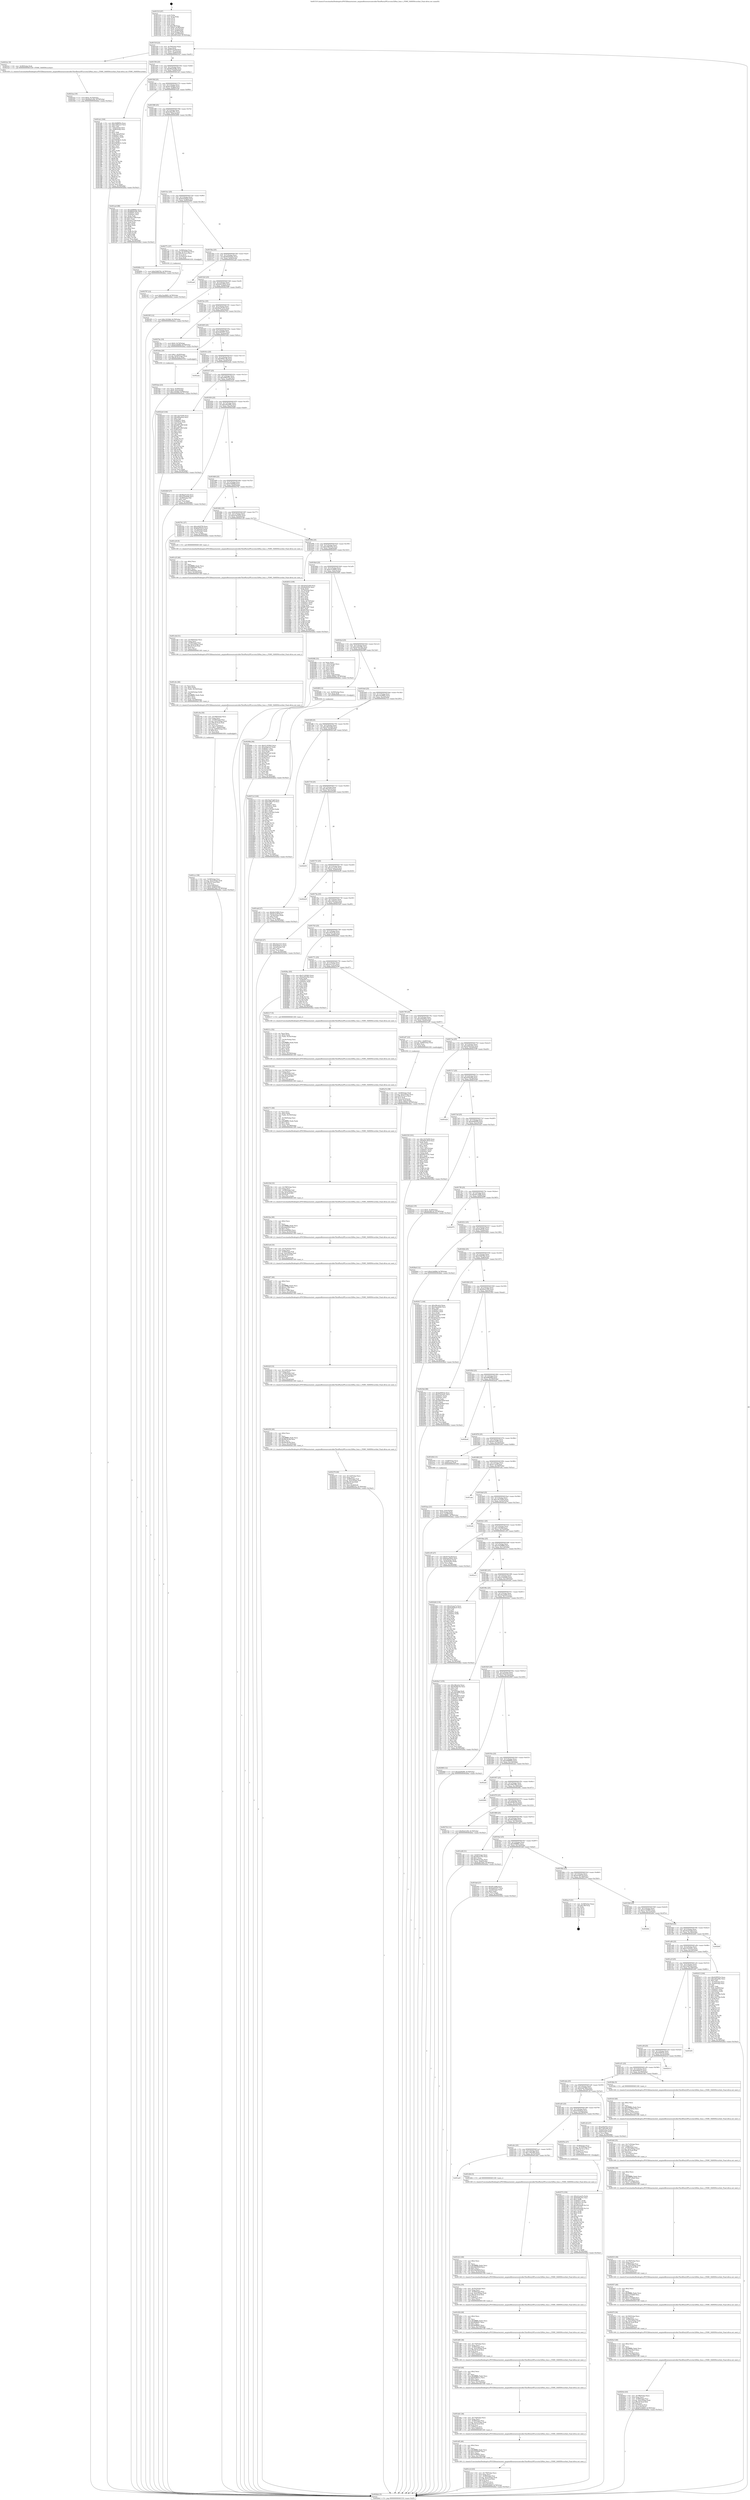 digraph "0x401510" {
  label = "0x401510 (/mnt/c/Users/mathe/Desktop/tcc/POCII/binaries/extr_anypixelfirmwarecontrollerThirdPartySPLsrcstm32f4xx_fsmc.c_FSMC_NANDStructInit_Final-ollvm.out::main(0))"
  labelloc = "t"
  node[shape=record]

  Entry [label="",width=0.3,height=0.3,shape=circle,fillcolor=black,style=filled]
  "0x40153f" [label="{
     0x40153f [23]\l
     | [instrs]\l
     &nbsp;&nbsp;0x40153f \<+3\>: mov -0x78(%rbp),%eax\l
     &nbsp;&nbsp;0x401542 \<+2\>: mov %eax,%ecx\l
     &nbsp;&nbsp;0x401544 \<+6\>: sub $0x837dcd5f,%ecx\l
     &nbsp;&nbsp;0x40154a \<+3\>: mov %eax,-0x7c(%rbp)\l
     &nbsp;&nbsp;0x40154d \<+3\>: mov %ecx,-0x80(%rbp)\l
     &nbsp;&nbsp;0x401550 \<+6\>: je 00000000004023a1 \<main+0xe91\>\l
  }"]
  "0x4023a1" [label="{
     0x4023a1 [9]\l
     | [instrs]\l
     &nbsp;&nbsp;0x4023a1 \<+4\>: mov -0x58(%rbp),%rdi\l
     &nbsp;&nbsp;0x4023a5 \<+5\>: call 0000000000401430 \<FSMC_NANDStructInit\>\l
     | [calls]\l
     &nbsp;&nbsp;0x401430 \{1\} (/mnt/c/Users/mathe/Desktop/tcc/POCII/binaries/extr_anypixelfirmwarecontrollerThirdPartySPLsrcstm32f4xx_fsmc.c_FSMC_NANDStructInit_Final-ollvm.out::FSMC_NANDStructInit)\l
  }"]
  "0x401556" [label="{
     0x401556 [25]\l
     | [instrs]\l
     &nbsp;&nbsp;0x401556 \<+5\>: jmp 000000000040155b \<main+0x4b\>\l
     &nbsp;&nbsp;0x40155b \<+3\>: mov -0x7c(%rbp),%eax\l
     &nbsp;&nbsp;0x40155e \<+5\>: sub $0x86d2438e,%eax\l
     &nbsp;&nbsp;0x401563 \<+6\>: mov %eax,-0x84(%rbp)\l
     &nbsp;&nbsp;0x401569 \<+6\>: je 0000000000401efc \<main+0x9ec\>\l
  }"]
  Exit [label="",width=0.3,height=0.3,shape=circle,fillcolor=black,style=filled,peripheries=2]
  "0x401efc" [label="{
     0x401efc [164]\l
     | [instrs]\l
     &nbsp;&nbsp;0x401efc \<+5\>: mov $0x2b8f890e,%eax\l
     &nbsp;&nbsp;0x401f01 \<+5\>: mov $0xcc663aa3,%ecx\l
     &nbsp;&nbsp;0x401f06 \<+2\>: mov $0x1,%dl\l
     &nbsp;&nbsp;0x401f08 \<+3\>: mov -0x6c(%rbp),%esi\l
     &nbsp;&nbsp;0x401f0b \<+3\>: cmp -0x68(%rbp),%esi\l
     &nbsp;&nbsp;0x401f0e \<+4\>: setl %dil\l
     &nbsp;&nbsp;0x401f12 \<+4\>: and $0x1,%dil\l
     &nbsp;&nbsp;0x401f16 \<+4\>: mov %dil,-0x2a(%rbp)\l
     &nbsp;&nbsp;0x401f1a \<+7\>: mov 0x40507c,%esi\l
     &nbsp;&nbsp;0x401f21 \<+8\>: mov 0x40505c,%r8d\l
     &nbsp;&nbsp;0x401f29 \<+3\>: mov %esi,%r9d\l
     &nbsp;&nbsp;0x401f2c \<+7\>: sub $0x55858b31,%r9d\l
     &nbsp;&nbsp;0x401f33 \<+4\>: sub $0x1,%r9d\l
     &nbsp;&nbsp;0x401f37 \<+7\>: add $0x55858b31,%r9d\l
     &nbsp;&nbsp;0x401f3e \<+4\>: imul %r9d,%esi\l
     &nbsp;&nbsp;0x401f42 \<+3\>: and $0x1,%esi\l
     &nbsp;&nbsp;0x401f45 \<+3\>: cmp $0x0,%esi\l
     &nbsp;&nbsp;0x401f48 \<+4\>: sete %dil\l
     &nbsp;&nbsp;0x401f4c \<+4\>: cmp $0xa,%r8d\l
     &nbsp;&nbsp;0x401f50 \<+4\>: setl %r10b\l
     &nbsp;&nbsp;0x401f54 \<+3\>: mov %dil,%r11b\l
     &nbsp;&nbsp;0x401f57 \<+4\>: xor $0xff,%r11b\l
     &nbsp;&nbsp;0x401f5b \<+3\>: mov %r10b,%bl\l
     &nbsp;&nbsp;0x401f5e \<+3\>: xor $0xff,%bl\l
     &nbsp;&nbsp;0x401f61 \<+3\>: xor $0x0,%dl\l
     &nbsp;&nbsp;0x401f64 \<+3\>: mov %r11b,%r14b\l
     &nbsp;&nbsp;0x401f67 \<+4\>: and $0x0,%r14b\l
     &nbsp;&nbsp;0x401f6b \<+3\>: and %dl,%dil\l
     &nbsp;&nbsp;0x401f6e \<+3\>: mov %bl,%r15b\l
     &nbsp;&nbsp;0x401f71 \<+4\>: and $0x0,%r15b\l
     &nbsp;&nbsp;0x401f75 \<+3\>: and %dl,%r10b\l
     &nbsp;&nbsp;0x401f78 \<+3\>: or %dil,%r14b\l
     &nbsp;&nbsp;0x401f7b \<+3\>: or %r10b,%r15b\l
     &nbsp;&nbsp;0x401f7e \<+3\>: xor %r15b,%r14b\l
     &nbsp;&nbsp;0x401f81 \<+3\>: or %bl,%r11b\l
     &nbsp;&nbsp;0x401f84 \<+4\>: xor $0xff,%r11b\l
     &nbsp;&nbsp;0x401f88 \<+3\>: or $0x0,%dl\l
     &nbsp;&nbsp;0x401f8b \<+3\>: and %dl,%r11b\l
     &nbsp;&nbsp;0x401f8e \<+3\>: or %r11b,%r14b\l
     &nbsp;&nbsp;0x401f91 \<+4\>: test $0x1,%r14b\l
     &nbsp;&nbsp;0x401f95 \<+3\>: cmovne %ecx,%eax\l
     &nbsp;&nbsp;0x401f98 \<+3\>: mov %eax,-0x78(%rbp)\l
     &nbsp;&nbsp;0x401f9b \<+5\>: jmp 0000000000402bb2 \<main+0x16a2\>\l
  }"]
  "0x40156f" [label="{
     0x40156f [25]\l
     | [instrs]\l
     &nbsp;&nbsp;0x40156f \<+5\>: jmp 0000000000401574 \<main+0x64\>\l
     &nbsp;&nbsp;0x401574 \<+3\>: mov -0x7c(%rbp),%eax\l
     &nbsp;&nbsp;0x401577 \<+5\>: sub $0x8c185fd2,%eax\l
     &nbsp;&nbsp;0x40157c \<+6\>: mov %eax,-0x88(%rbp)\l
     &nbsp;&nbsp;0x401582 \<+6\>: je 0000000000401ea4 \<main+0x994\>\l
  }"]
  "0x40290b" [label="{
     0x40290b [94]\l
     | [instrs]\l
     &nbsp;&nbsp;0x40290b \<+5\>: mov $0x511830b5,%ecx\l
     &nbsp;&nbsp;0x402910 \<+5\>: mov $0x25fab3c0,%edx\l
     &nbsp;&nbsp;0x402915 \<+7\>: mov 0x40507c,%esi\l
     &nbsp;&nbsp;0x40291c \<+8\>: mov 0x40505c,%r8d\l
     &nbsp;&nbsp;0x402924 \<+3\>: mov %esi,%r9d\l
     &nbsp;&nbsp;0x402927 \<+7\>: add $0x59a97ce0,%r9d\l
     &nbsp;&nbsp;0x40292e \<+4\>: sub $0x1,%r9d\l
     &nbsp;&nbsp;0x402932 \<+7\>: sub $0x59a97ce0,%r9d\l
     &nbsp;&nbsp;0x402939 \<+4\>: imul %r9d,%esi\l
     &nbsp;&nbsp;0x40293d \<+3\>: and $0x1,%esi\l
     &nbsp;&nbsp;0x402940 \<+3\>: cmp $0x0,%esi\l
     &nbsp;&nbsp;0x402943 \<+4\>: sete %r10b\l
     &nbsp;&nbsp;0x402947 \<+4\>: cmp $0xa,%r8d\l
     &nbsp;&nbsp;0x40294b \<+4\>: setl %r11b\l
     &nbsp;&nbsp;0x40294f \<+3\>: mov %r10b,%bl\l
     &nbsp;&nbsp;0x402952 \<+3\>: and %r11b,%bl\l
     &nbsp;&nbsp;0x402955 \<+3\>: xor %r11b,%r10b\l
     &nbsp;&nbsp;0x402958 \<+3\>: or %r10b,%bl\l
     &nbsp;&nbsp;0x40295b \<+3\>: test $0x1,%bl\l
     &nbsp;&nbsp;0x40295e \<+3\>: cmovne %edx,%ecx\l
     &nbsp;&nbsp;0x402961 \<+3\>: mov %ecx,-0x78(%rbp)\l
     &nbsp;&nbsp;0x402964 \<+5\>: jmp 0000000000402bb2 \<main+0x16a2\>\l
  }"]
  "0x401ea4" [label="{
     0x401ea4 [88]\l
     | [instrs]\l
     &nbsp;&nbsp;0x401ea4 \<+5\>: mov $0x2b8f890e,%eax\l
     &nbsp;&nbsp;0x401ea9 \<+5\>: mov $0x86d2438e,%ecx\l
     &nbsp;&nbsp;0x401eae \<+7\>: mov 0x40507c,%edx\l
     &nbsp;&nbsp;0x401eb5 \<+7\>: mov 0x40505c,%esi\l
     &nbsp;&nbsp;0x401ebc \<+2\>: mov %edx,%edi\l
     &nbsp;&nbsp;0x401ebe \<+6\>: add $0xd5ec160f,%edi\l
     &nbsp;&nbsp;0x401ec4 \<+3\>: sub $0x1,%edi\l
     &nbsp;&nbsp;0x401ec7 \<+6\>: sub $0xd5ec160f,%edi\l
     &nbsp;&nbsp;0x401ecd \<+3\>: imul %edi,%edx\l
     &nbsp;&nbsp;0x401ed0 \<+3\>: and $0x1,%edx\l
     &nbsp;&nbsp;0x401ed3 \<+3\>: cmp $0x0,%edx\l
     &nbsp;&nbsp;0x401ed6 \<+4\>: sete %r8b\l
     &nbsp;&nbsp;0x401eda \<+3\>: cmp $0xa,%esi\l
     &nbsp;&nbsp;0x401edd \<+4\>: setl %r9b\l
     &nbsp;&nbsp;0x401ee1 \<+3\>: mov %r8b,%r10b\l
     &nbsp;&nbsp;0x401ee4 \<+3\>: and %r9b,%r10b\l
     &nbsp;&nbsp;0x401ee7 \<+3\>: xor %r9b,%r8b\l
     &nbsp;&nbsp;0x401eea \<+3\>: or %r8b,%r10b\l
     &nbsp;&nbsp;0x401eed \<+4\>: test $0x1,%r10b\l
     &nbsp;&nbsp;0x401ef1 \<+3\>: cmovne %ecx,%eax\l
     &nbsp;&nbsp;0x401ef4 \<+3\>: mov %eax,-0x78(%rbp)\l
     &nbsp;&nbsp;0x401ef7 \<+5\>: jmp 0000000000402bb2 \<main+0x16a2\>\l
  }"]
  "0x401588" [label="{
     0x401588 [25]\l
     | [instrs]\l
     &nbsp;&nbsp;0x401588 \<+5\>: jmp 000000000040158d \<main+0x7d\>\l
     &nbsp;&nbsp;0x40158d \<+3\>: mov -0x7c(%rbp),%eax\l
     &nbsp;&nbsp;0x401590 \<+5\>: sub $0x8c8ba551,%eax\l
     &nbsp;&nbsp;0x401595 \<+6\>: mov %eax,-0x8c(%rbp)\l
     &nbsp;&nbsp;0x40159b \<+6\>: je 000000000040260b \<main+0x10fb\>\l
  }"]
  "0x402797" [label="{
     0x402797 [12]\l
     | [instrs]\l
     &nbsp;&nbsp;0x402797 \<+7\>: movl $0xc5ee9683,-0x78(%rbp)\l
     &nbsp;&nbsp;0x40279e \<+5\>: jmp 0000000000402bb2 \<main+0x16a2\>\l
  }"]
  "0x40260b" [label="{
     0x40260b [12]\l
     | [instrs]\l
     &nbsp;&nbsp;0x40260b \<+7\>: movl $0xf1846762,-0x78(%rbp)\l
     &nbsp;&nbsp;0x402612 \<+5\>: jmp 0000000000402bb2 \<main+0x16a2\>\l
  }"]
  "0x4015a1" [label="{
     0x4015a1 [25]\l
     | [instrs]\l
     &nbsp;&nbsp;0x4015a1 \<+5\>: jmp 00000000004015a6 \<main+0x96\>\l
     &nbsp;&nbsp;0x4015a6 \<+3\>: mov -0x7c(%rbp),%eax\l
     &nbsp;&nbsp;0x4015a9 \<+5\>: sub $0x8cb592b5,%eax\l
     &nbsp;&nbsp;0x4015ae \<+6\>: mov %eax,-0x90(%rbp)\l
     &nbsp;&nbsp;0x4015b4 \<+6\>: je 000000000040277c \<main+0x126c\>\l
  }"]
  "0x402575" [label="{
     0x402575 [150]\l
     | [instrs]\l
     &nbsp;&nbsp;0x402575 \<+5\>: mov $0xcb1aae7e,%edx\l
     &nbsp;&nbsp;0x40257a \<+5\>: mov $0x8c8ba551,%esi\l
     &nbsp;&nbsp;0x40257f \<+3\>: mov $0x1,%r8b\l
     &nbsp;&nbsp;0x402582 \<+8\>: mov 0x40507c,%r9d\l
     &nbsp;&nbsp;0x40258a \<+8\>: mov 0x40505c,%r10d\l
     &nbsp;&nbsp;0x402592 \<+3\>: mov %r9d,%r11d\l
     &nbsp;&nbsp;0x402595 \<+7\>: sub $0xd50a4a60,%r11d\l
     &nbsp;&nbsp;0x40259c \<+4\>: sub $0x1,%r11d\l
     &nbsp;&nbsp;0x4025a0 \<+7\>: add $0xd50a4a60,%r11d\l
     &nbsp;&nbsp;0x4025a7 \<+4\>: imul %r11d,%r9d\l
     &nbsp;&nbsp;0x4025ab \<+4\>: and $0x1,%r9d\l
     &nbsp;&nbsp;0x4025af \<+4\>: cmp $0x0,%r9d\l
     &nbsp;&nbsp;0x4025b3 \<+3\>: sete %bl\l
     &nbsp;&nbsp;0x4025b6 \<+4\>: cmp $0xa,%r10d\l
     &nbsp;&nbsp;0x4025ba \<+4\>: setl %r14b\l
     &nbsp;&nbsp;0x4025be \<+3\>: mov %bl,%r15b\l
     &nbsp;&nbsp;0x4025c1 \<+4\>: xor $0xff,%r15b\l
     &nbsp;&nbsp;0x4025c5 \<+3\>: mov %r14b,%r12b\l
     &nbsp;&nbsp;0x4025c8 \<+4\>: xor $0xff,%r12b\l
     &nbsp;&nbsp;0x4025cc \<+4\>: xor $0x0,%r8b\l
     &nbsp;&nbsp;0x4025d0 \<+3\>: mov %r15b,%r13b\l
     &nbsp;&nbsp;0x4025d3 \<+4\>: and $0x0,%r13b\l
     &nbsp;&nbsp;0x4025d7 \<+3\>: and %r8b,%bl\l
     &nbsp;&nbsp;0x4025da \<+3\>: mov %r12b,%al\l
     &nbsp;&nbsp;0x4025dd \<+2\>: and $0x0,%al\l
     &nbsp;&nbsp;0x4025df \<+3\>: and %r8b,%r14b\l
     &nbsp;&nbsp;0x4025e2 \<+3\>: or %bl,%r13b\l
     &nbsp;&nbsp;0x4025e5 \<+3\>: or %r14b,%al\l
     &nbsp;&nbsp;0x4025e8 \<+3\>: xor %al,%r13b\l
     &nbsp;&nbsp;0x4025eb \<+3\>: or %r12b,%r15b\l
     &nbsp;&nbsp;0x4025ee \<+4\>: xor $0xff,%r15b\l
     &nbsp;&nbsp;0x4025f2 \<+4\>: or $0x0,%r8b\l
     &nbsp;&nbsp;0x4025f6 \<+3\>: and %r8b,%r15b\l
     &nbsp;&nbsp;0x4025f9 \<+3\>: or %r15b,%r13b\l
     &nbsp;&nbsp;0x4025fc \<+4\>: test $0x1,%r13b\l
     &nbsp;&nbsp;0x402600 \<+3\>: cmovne %esi,%edx\l
     &nbsp;&nbsp;0x402603 \<+3\>: mov %edx,-0x78(%rbp)\l
     &nbsp;&nbsp;0x402606 \<+5\>: jmp 0000000000402bb2 \<main+0x16a2\>\l
  }"]
  "0x40277c" [label="{
     0x40277c [27]\l
     | [instrs]\l
     &nbsp;&nbsp;0x40277c \<+4\>: mov -0x58(%rbp),%rax\l
     &nbsp;&nbsp;0x402780 \<+4\>: movslq -0x74(%rbp),%rcx\l
     &nbsp;&nbsp;0x402784 \<+4\>: imul $0x30,%rcx,%rcx\l
     &nbsp;&nbsp;0x402788 \<+3\>: add %rcx,%rax\l
     &nbsp;&nbsp;0x40278b \<+4\>: mov 0x10(%rax),%rax\l
     &nbsp;&nbsp;0x40278f \<+3\>: mov %rax,%rdi\l
     &nbsp;&nbsp;0x402792 \<+5\>: call 0000000000401030 \<free@plt\>\l
     | [calls]\l
     &nbsp;&nbsp;0x401030 \{1\} (unknown)\l
  }"]
  "0x4015ba" [label="{
     0x4015ba [25]\l
     | [instrs]\l
     &nbsp;&nbsp;0x4015ba \<+5\>: jmp 00000000004015bf \<main+0xaf\>\l
     &nbsp;&nbsp;0x4015bf \<+3\>: mov -0x7c(%rbp),%eax\l
     &nbsp;&nbsp;0x4015c2 \<+5\>: sub $0x8d204292,%eax\l
     &nbsp;&nbsp;0x4015c7 \<+6\>: mov %eax,-0x94(%rbp)\l
     &nbsp;&nbsp;0x4015cd \<+6\>: je 0000000000402aa6 \<main+0x1596\>\l
  }"]
  "0x4023aa" [label="{
     0x4023aa [19]\l
     | [instrs]\l
     &nbsp;&nbsp;0x4023aa \<+7\>: movl $0x0,-0x70(%rbp)\l
     &nbsp;&nbsp;0x4023b1 \<+7\>: movl $0xf9a41294,-0x78(%rbp)\l
     &nbsp;&nbsp;0x4023b8 \<+5\>: jmp 0000000000402bb2 \<main+0x16a2\>\l
  }"]
  "0x402aa6" [label="{
     0x402aa6\l
  }", style=dashed]
  "0x4015d3" [label="{
     0x4015d3 [25]\l
     | [instrs]\l
     &nbsp;&nbsp;0x4015d3 \<+5\>: jmp 00000000004015d8 \<main+0xc8\>\l
     &nbsp;&nbsp;0x4015d8 \<+3\>: mov -0x7c(%rbp),%eax\l
     &nbsp;&nbsp;0x4015db \<+5\>: sub $0x8e812916,%eax\l
     &nbsp;&nbsp;0x4015e0 \<+6\>: mov %eax,-0x98(%rbp)\l
     &nbsp;&nbsp;0x4015e6 \<+6\>: je 0000000000402395 \<main+0xe85\>\l
  }"]
  "0x402278" [label="{
     0x402278 [40]\l
     | [instrs]\l
     &nbsp;&nbsp;0x402278 \<+6\>: mov -0x1a4(%rbp),%ecx\l
     &nbsp;&nbsp;0x40227e \<+3\>: imul %eax,%ecx\l
     &nbsp;&nbsp;0x402281 \<+4\>: mov -0x58(%rbp),%r8\l
     &nbsp;&nbsp;0x402285 \<+4\>: movslq -0x5c(%rbp),%r9\l
     &nbsp;&nbsp;0x402289 \<+4\>: imul $0x30,%r9,%r9\l
     &nbsp;&nbsp;0x40228d \<+3\>: add %r9,%r8\l
     &nbsp;&nbsp;0x402290 \<+4\>: mov %ecx,0x28(%r8)\l
     &nbsp;&nbsp;0x402294 \<+7\>: movl $0xa096435a,-0x78(%rbp)\l
     &nbsp;&nbsp;0x40229b \<+5\>: jmp 0000000000402bb2 \<main+0x16a2\>\l
  }"]
  "0x402395" [label="{
     0x402395 [12]\l
     | [instrs]\l
     &nbsp;&nbsp;0x402395 \<+7\>: movl $0x13f1f4bf,-0x78(%rbp)\l
     &nbsp;&nbsp;0x40239c \<+5\>: jmp 0000000000402bb2 \<main+0x16a2\>\l
  }"]
  "0x4015ec" [label="{
     0x4015ec [25]\l
     | [instrs]\l
     &nbsp;&nbsp;0x4015ec \<+5\>: jmp 00000000004015f1 \<main+0xe1\>\l
     &nbsp;&nbsp;0x4015f1 \<+3\>: mov -0x7c(%rbp),%eax\l
     &nbsp;&nbsp;0x4015f4 \<+5\>: sub $0x9be07a55,%eax\l
     &nbsp;&nbsp;0x4015f9 \<+6\>: mov %eax,-0x9c(%rbp)\l
     &nbsp;&nbsp;0x4015ff \<+6\>: je 000000000040274e \<main+0x123e\>\l
  }"]
  "0x402250" [label="{
     0x402250 [40]\l
     | [instrs]\l
     &nbsp;&nbsp;0x402250 \<+5\>: mov $0x2,%ecx\l
     &nbsp;&nbsp;0x402255 \<+1\>: cltd\l
     &nbsp;&nbsp;0x402256 \<+2\>: idiv %ecx\l
     &nbsp;&nbsp;0x402258 \<+6\>: imul $0xfffffffe,%edx,%ecx\l
     &nbsp;&nbsp;0x40225e \<+6\>: add $0xf9a3bc9b,%ecx\l
     &nbsp;&nbsp;0x402264 \<+3\>: add $0x1,%ecx\l
     &nbsp;&nbsp;0x402267 \<+6\>: sub $0xf9a3bc9b,%ecx\l
     &nbsp;&nbsp;0x40226d \<+6\>: mov %ecx,-0x1a4(%rbp)\l
     &nbsp;&nbsp;0x402273 \<+5\>: call 0000000000401160 \<next_i\>\l
     | [calls]\l
     &nbsp;&nbsp;0x401160 \{1\} (/mnt/c/Users/mathe/Desktop/tcc/POCII/binaries/extr_anypixelfirmwarecontrollerThirdPartySPLsrcstm32f4xx_fsmc.c_FSMC_NANDStructInit_Final-ollvm.out::next_i)\l
  }"]
  "0x40274e" [label="{
     0x40274e [19]\l
     | [instrs]\l
     &nbsp;&nbsp;0x40274e \<+7\>: movl $0x0,-0x74(%rbp)\l
     &nbsp;&nbsp;0x402755 \<+7\>: movl $0xb1bfd9bf,-0x78(%rbp)\l
     &nbsp;&nbsp;0x40275c \<+5\>: jmp 0000000000402bb2 \<main+0x16a2\>\l
  }"]
  "0x401605" [label="{
     0x401605 [25]\l
     | [instrs]\l
     &nbsp;&nbsp;0x401605 \<+5\>: jmp 000000000040160a \<main+0xfa\>\l
     &nbsp;&nbsp;0x40160a \<+3\>: mov -0x7c(%rbp),%eax\l
     &nbsp;&nbsp;0x40160d \<+5\>: sub $0x9e463b57,%eax\l
     &nbsp;&nbsp;0x401612 \<+6\>: mov %eax,-0xa0(%rbp)\l
     &nbsp;&nbsp;0x401618 \<+6\>: je 0000000000401bda \<main+0x6ca\>\l
  }"]
  "0x40222f" [label="{
     0x40222f [33]\l
     | [instrs]\l
     &nbsp;&nbsp;0x40222f \<+6\>: mov -0x1a0(%rbp),%ecx\l
     &nbsp;&nbsp;0x402235 \<+3\>: imul %eax,%ecx\l
     &nbsp;&nbsp;0x402238 \<+4\>: mov -0x58(%rbp),%r8\l
     &nbsp;&nbsp;0x40223c \<+4\>: movslq -0x5c(%rbp),%r9\l
     &nbsp;&nbsp;0x402240 \<+4\>: imul $0x30,%r9,%r9\l
     &nbsp;&nbsp;0x402244 \<+3\>: add %r9,%r8\l
     &nbsp;&nbsp;0x402247 \<+4\>: mov %ecx,0x24(%r8)\l
     &nbsp;&nbsp;0x40224b \<+5\>: call 0000000000401160 \<next_i\>\l
     | [calls]\l
     &nbsp;&nbsp;0x401160 \{1\} (/mnt/c/Users/mathe/Desktop/tcc/POCII/binaries/extr_anypixelfirmwarecontrollerThirdPartySPLsrcstm32f4xx_fsmc.c_FSMC_NANDStructInit_Final-ollvm.out::next_i)\l
  }"]
  "0x401bda" [label="{
     0x401bda [20]\l
     | [instrs]\l
     &nbsp;&nbsp;0x401bda \<+7\>: movl $0x1,-0x50(%rbp)\l
     &nbsp;&nbsp;0x401be1 \<+4\>: movslq -0x50(%rbp),%rax\l
     &nbsp;&nbsp;0x401be5 \<+4\>: imul $0x30,%rax,%rdi\l
     &nbsp;&nbsp;0x401be9 \<+5\>: call 0000000000401050 \<malloc@plt\>\l
     | [calls]\l
     &nbsp;&nbsp;0x401050 \{1\} (unknown)\l
  }"]
  "0x40161e" [label="{
     0x40161e [25]\l
     | [instrs]\l
     &nbsp;&nbsp;0x40161e \<+5\>: jmp 0000000000401623 \<main+0x113\>\l
     &nbsp;&nbsp;0x401623 \<+3\>: mov -0x7c(%rbp),%eax\l
     &nbsp;&nbsp;0x401626 \<+5\>: sub $0x9fd61c4b,%eax\l
     &nbsp;&nbsp;0x40162b \<+6\>: mov %eax,-0xa4(%rbp)\l
     &nbsp;&nbsp;0x401631 \<+6\>: je 0000000000402ada \<main+0x15ca\>\l
  }"]
  "0x402207" [label="{
     0x402207 [40]\l
     | [instrs]\l
     &nbsp;&nbsp;0x402207 \<+5\>: mov $0x2,%ecx\l
     &nbsp;&nbsp;0x40220c \<+1\>: cltd\l
     &nbsp;&nbsp;0x40220d \<+2\>: idiv %ecx\l
     &nbsp;&nbsp;0x40220f \<+6\>: imul $0xfffffffe,%edx,%ecx\l
     &nbsp;&nbsp;0x402215 \<+6\>: add $0xa1c78fb,%ecx\l
     &nbsp;&nbsp;0x40221b \<+3\>: add $0x1,%ecx\l
     &nbsp;&nbsp;0x40221e \<+6\>: sub $0xa1c78fb,%ecx\l
     &nbsp;&nbsp;0x402224 \<+6\>: mov %ecx,-0x1a0(%rbp)\l
     &nbsp;&nbsp;0x40222a \<+5\>: call 0000000000401160 \<next_i\>\l
     | [calls]\l
     &nbsp;&nbsp;0x401160 \{1\} (/mnt/c/Users/mathe/Desktop/tcc/POCII/binaries/extr_anypixelfirmwarecontrollerThirdPartySPLsrcstm32f4xx_fsmc.c_FSMC_NANDStructInit_Final-ollvm.out::next_i)\l
  }"]
  "0x402ada" [label="{
     0x402ada\l
  }", style=dashed]
  "0x401637" [label="{
     0x401637 [25]\l
     | [instrs]\l
     &nbsp;&nbsp;0x401637 \<+5\>: jmp 000000000040163c \<main+0x12c\>\l
     &nbsp;&nbsp;0x40163c \<+3\>: mov -0x7c(%rbp),%eax\l
     &nbsp;&nbsp;0x40163f \<+5\>: sub $0xa096435a,%eax\l
     &nbsp;&nbsp;0x401644 \<+6\>: mov %eax,-0xa8(%rbp)\l
     &nbsp;&nbsp;0x40164a \<+6\>: je 00000000004022a0 \<main+0xd90\>\l
  }"]
  "0x4021e6" [label="{
     0x4021e6 [33]\l
     | [instrs]\l
     &nbsp;&nbsp;0x4021e6 \<+6\>: mov -0x19c(%rbp),%ecx\l
     &nbsp;&nbsp;0x4021ec \<+3\>: imul %eax,%ecx\l
     &nbsp;&nbsp;0x4021ef \<+4\>: mov -0x58(%rbp),%r8\l
     &nbsp;&nbsp;0x4021f3 \<+4\>: movslq -0x5c(%rbp),%r9\l
     &nbsp;&nbsp;0x4021f7 \<+4\>: imul $0x30,%r9,%r9\l
     &nbsp;&nbsp;0x4021fb \<+3\>: add %r9,%r8\l
     &nbsp;&nbsp;0x4021fe \<+4\>: mov %ecx,0x20(%r8)\l
     &nbsp;&nbsp;0x402202 \<+5\>: call 0000000000401160 \<next_i\>\l
     | [calls]\l
     &nbsp;&nbsp;0x401160 \{1\} (/mnt/c/Users/mathe/Desktop/tcc/POCII/binaries/extr_anypixelfirmwarecontrollerThirdPartySPLsrcstm32f4xx_fsmc.c_FSMC_NANDStructInit_Final-ollvm.out::next_i)\l
  }"]
  "0x4022a0" [label="{
     0x4022a0 [144]\l
     | [instrs]\l
     &nbsp;&nbsp;0x4022a0 \<+5\>: mov $0x12b74290,%eax\l
     &nbsp;&nbsp;0x4022a5 \<+5\>: mov $0xd494a4cb,%ecx\l
     &nbsp;&nbsp;0x4022aa \<+2\>: mov $0x1,%dl\l
     &nbsp;&nbsp;0x4022ac \<+7\>: mov 0x40507c,%esi\l
     &nbsp;&nbsp;0x4022b3 \<+7\>: mov 0x40505c,%edi\l
     &nbsp;&nbsp;0x4022ba \<+3\>: mov %esi,%r8d\l
     &nbsp;&nbsp;0x4022bd \<+7\>: add $0xddf7c2f8,%r8d\l
     &nbsp;&nbsp;0x4022c4 \<+4\>: sub $0x1,%r8d\l
     &nbsp;&nbsp;0x4022c8 \<+7\>: sub $0xddf7c2f8,%r8d\l
     &nbsp;&nbsp;0x4022cf \<+4\>: imul %r8d,%esi\l
     &nbsp;&nbsp;0x4022d3 \<+3\>: and $0x1,%esi\l
     &nbsp;&nbsp;0x4022d6 \<+3\>: cmp $0x0,%esi\l
     &nbsp;&nbsp;0x4022d9 \<+4\>: sete %r9b\l
     &nbsp;&nbsp;0x4022dd \<+3\>: cmp $0xa,%edi\l
     &nbsp;&nbsp;0x4022e0 \<+4\>: setl %r10b\l
     &nbsp;&nbsp;0x4022e4 \<+3\>: mov %r9b,%r11b\l
     &nbsp;&nbsp;0x4022e7 \<+4\>: xor $0xff,%r11b\l
     &nbsp;&nbsp;0x4022eb \<+3\>: mov %r10b,%bl\l
     &nbsp;&nbsp;0x4022ee \<+3\>: xor $0xff,%bl\l
     &nbsp;&nbsp;0x4022f1 \<+3\>: xor $0x1,%dl\l
     &nbsp;&nbsp;0x4022f4 \<+3\>: mov %r11b,%r14b\l
     &nbsp;&nbsp;0x4022f7 \<+4\>: and $0xff,%r14b\l
     &nbsp;&nbsp;0x4022fb \<+3\>: and %dl,%r9b\l
     &nbsp;&nbsp;0x4022fe \<+3\>: mov %bl,%r15b\l
     &nbsp;&nbsp;0x402301 \<+4\>: and $0xff,%r15b\l
     &nbsp;&nbsp;0x402305 \<+3\>: and %dl,%r10b\l
     &nbsp;&nbsp;0x402308 \<+3\>: or %r9b,%r14b\l
     &nbsp;&nbsp;0x40230b \<+3\>: or %r10b,%r15b\l
     &nbsp;&nbsp;0x40230e \<+3\>: xor %r15b,%r14b\l
     &nbsp;&nbsp;0x402311 \<+3\>: or %bl,%r11b\l
     &nbsp;&nbsp;0x402314 \<+4\>: xor $0xff,%r11b\l
     &nbsp;&nbsp;0x402318 \<+3\>: or $0x1,%dl\l
     &nbsp;&nbsp;0x40231b \<+3\>: and %dl,%r11b\l
     &nbsp;&nbsp;0x40231e \<+3\>: or %r11b,%r14b\l
     &nbsp;&nbsp;0x402321 \<+4\>: test $0x1,%r14b\l
     &nbsp;&nbsp;0x402325 \<+3\>: cmovne %ecx,%eax\l
     &nbsp;&nbsp;0x402328 \<+3\>: mov %eax,-0x78(%rbp)\l
     &nbsp;&nbsp;0x40232b \<+5\>: jmp 0000000000402bb2 \<main+0x16a2\>\l
  }"]
  "0x401650" [label="{
     0x401650 [25]\l
     | [instrs]\l
     &nbsp;&nbsp;0x401650 \<+5\>: jmp 0000000000401655 \<main+0x145\>\l
     &nbsp;&nbsp;0x401655 \<+3\>: mov -0x7c(%rbp),%eax\l
     &nbsp;&nbsp;0x401658 \<+5\>: sub $0xa44ae9bc,%eax\l
     &nbsp;&nbsp;0x40165d \<+6\>: mov %eax,-0xac(%rbp)\l
     &nbsp;&nbsp;0x401663 \<+6\>: je 00000000004024b9 \<main+0xfa9\>\l
  }"]
  "0x4021be" [label="{
     0x4021be [40]\l
     | [instrs]\l
     &nbsp;&nbsp;0x4021be \<+5\>: mov $0x2,%ecx\l
     &nbsp;&nbsp;0x4021c3 \<+1\>: cltd\l
     &nbsp;&nbsp;0x4021c4 \<+2\>: idiv %ecx\l
     &nbsp;&nbsp;0x4021c6 \<+6\>: imul $0xfffffffe,%edx,%ecx\l
     &nbsp;&nbsp;0x4021cc \<+6\>: sub $0xada64062,%ecx\l
     &nbsp;&nbsp;0x4021d2 \<+3\>: add $0x1,%ecx\l
     &nbsp;&nbsp;0x4021d5 \<+6\>: add $0xada64062,%ecx\l
     &nbsp;&nbsp;0x4021db \<+6\>: mov %ecx,-0x19c(%rbp)\l
     &nbsp;&nbsp;0x4021e1 \<+5\>: call 0000000000401160 \<next_i\>\l
     | [calls]\l
     &nbsp;&nbsp;0x401160 \{1\} (/mnt/c/Users/mathe/Desktop/tcc/POCII/binaries/extr_anypixelfirmwarecontrollerThirdPartySPLsrcstm32f4xx_fsmc.c_FSMC_NANDStructInit_Final-ollvm.out::next_i)\l
  }"]
  "0x4024b9" [label="{
     0x4024b9 [27]\l
     | [instrs]\l
     &nbsp;&nbsp;0x4024b9 \<+5\>: mov $0x9be07a55,%eax\l
     &nbsp;&nbsp;0x4024be \<+5\>: mov $0x225b9dd8,%ecx\l
     &nbsp;&nbsp;0x4024c3 \<+3\>: mov -0x29(%rbp),%dl\l
     &nbsp;&nbsp;0x4024c6 \<+3\>: test $0x1,%dl\l
     &nbsp;&nbsp;0x4024c9 \<+3\>: cmovne %ecx,%eax\l
     &nbsp;&nbsp;0x4024cc \<+3\>: mov %eax,-0x78(%rbp)\l
     &nbsp;&nbsp;0x4024cf \<+5\>: jmp 0000000000402bb2 \<main+0x16a2\>\l
  }"]
  "0x401669" [label="{
     0x401669 [25]\l
     | [instrs]\l
     &nbsp;&nbsp;0x401669 \<+5\>: jmp 000000000040166e \<main+0x15e\>\l
     &nbsp;&nbsp;0x40166e \<+3\>: mov -0x7c(%rbp),%eax\l
     &nbsp;&nbsp;0x401671 \<+5\>: sub $0xb1bfd9bf,%eax\l
     &nbsp;&nbsp;0x401676 \<+6\>: mov %eax,-0xb0(%rbp)\l
     &nbsp;&nbsp;0x40167c \<+6\>: je 0000000000402761 \<main+0x1251\>\l
  }"]
  "0x40219d" [label="{
     0x40219d [33]\l
     | [instrs]\l
     &nbsp;&nbsp;0x40219d \<+6\>: mov -0x198(%rbp),%ecx\l
     &nbsp;&nbsp;0x4021a3 \<+3\>: imul %eax,%ecx\l
     &nbsp;&nbsp;0x4021a6 \<+4\>: mov -0x58(%rbp),%r8\l
     &nbsp;&nbsp;0x4021aa \<+4\>: movslq -0x5c(%rbp),%r9\l
     &nbsp;&nbsp;0x4021ae \<+4\>: imul $0x30,%r9,%r9\l
     &nbsp;&nbsp;0x4021b2 \<+3\>: add %r9,%r8\l
     &nbsp;&nbsp;0x4021b5 \<+4\>: mov %ecx,0x1c(%r8)\l
     &nbsp;&nbsp;0x4021b9 \<+5\>: call 0000000000401160 \<next_i\>\l
     | [calls]\l
     &nbsp;&nbsp;0x401160 \{1\} (/mnt/c/Users/mathe/Desktop/tcc/POCII/binaries/extr_anypixelfirmwarecontrollerThirdPartySPLsrcstm32f4xx_fsmc.c_FSMC_NANDStructInit_Final-ollvm.out::next_i)\l
  }"]
  "0x402761" [label="{
     0x402761 [27]\l
     | [instrs]\l
     &nbsp;&nbsp;0x402761 \<+5\>: mov $0xcd4207f4,%eax\l
     &nbsp;&nbsp;0x402766 \<+5\>: mov $0x8cb592b5,%ecx\l
     &nbsp;&nbsp;0x40276b \<+3\>: mov -0x74(%rbp),%edx\l
     &nbsp;&nbsp;0x40276e \<+3\>: cmp -0x50(%rbp),%edx\l
     &nbsp;&nbsp;0x402771 \<+3\>: cmovl %ecx,%eax\l
     &nbsp;&nbsp;0x402774 \<+3\>: mov %eax,-0x78(%rbp)\l
     &nbsp;&nbsp;0x402777 \<+5\>: jmp 0000000000402bb2 \<main+0x16a2\>\l
  }"]
  "0x401682" [label="{
     0x401682 [25]\l
     | [instrs]\l
     &nbsp;&nbsp;0x401682 \<+5\>: jmp 0000000000401687 \<main+0x177\>\l
     &nbsp;&nbsp;0x401687 \<+3\>: mov -0x7c(%rbp),%eax\l
     &nbsp;&nbsp;0x40168a \<+5\>: sub $0xb2ae5b02,%eax\l
     &nbsp;&nbsp;0x40168f \<+6\>: mov %eax,-0xb4(%rbp)\l
     &nbsp;&nbsp;0x401695 \<+6\>: je 0000000000401c20 \<main+0x710\>\l
  }"]
  "0x402171" [label="{
     0x402171 [44]\l
     | [instrs]\l
     &nbsp;&nbsp;0x402171 \<+2\>: xor %ecx,%ecx\l
     &nbsp;&nbsp;0x402173 \<+5\>: mov $0x2,%edx\l
     &nbsp;&nbsp;0x402178 \<+6\>: mov %edx,-0x194(%rbp)\l
     &nbsp;&nbsp;0x40217e \<+1\>: cltd\l
     &nbsp;&nbsp;0x40217f \<+6\>: mov -0x194(%rbp),%esi\l
     &nbsp;&nbsp;0x402185 \<+2\>: idiv %esi\l
     &nbsp;&nbsp;0x402187 \<+6\>: imul $0xfffffffe,%edx,%edx\l
     &nbsp;&nbsp;0x40218d \<+3\>: sub $0x1,%ecx\l
     &nbsp;&nbsp;0x402190 \<+2\>: sub %ecx,%edx\l
     &nbsp;&nbsp;0x402192 \<+6\>: mov %edx,-0x198(%rbp)\l
     &nbsp;&nbsp;0x402198 \<+5\>: call 0000000000401160 \<next_i\>\l
     | [calls]\l
     &nbsp;&nbsp;0x401160 \{1\} (/mnt/c/Users/mathe/Desktop/tcc/POCII/binaries/extr_anypixelfirmwarecontrollerThirdPartySPLsrcstm32f4xx_fsmc.c_FSMC_NANDStructInit_Final-ollvm.out::next_i)\l
  }"]
  "0x401c20" [label="{
     0x401c20 [5]\l
     | [instrs]\l
     &nbsp;&nbsp;0x401c20 \<+5\>: call 0000000000401160 \<next_i\>\l
     | [calls]\l
     &nbsp;&nbsp;0x401160 \{1\} (/mnt/c/Users/mathe/Desktop/tcc/POCII/binaries/extr_anypixelfirmwarecontrollerThirdPartySPLsrcstm32f4xx_fsmc.c_FSMC_NANDStructInit_Final-ollvm.out::next_i)\l
  }"]
  "0x40169b" [label="{
     0x40169b [25]\l
     | [instrs]\l
     &nbsp;&nbsp;0x40169b \<+5\>: jmp 00000000004016a0 \<main+0x190\>\l
     &nbsp;&nbsp;0x4016a0 \<+3\>: mov -0x7c(%rbp),%eax\l
     &nbsp;&nbsp;0x4016a3 \<+5\>: sub $0xb386c97d,%eax\l
     &nbsp;&nbsp;0x4016a8 \<+6\>: mov %eax,-0xb8(%rbp)\l
     &nbsp;&nbsp;0x4016ae \<+6\>: je 0000000000402833 \<main+0x1323\>\l
  }"]
  "0x402150" [label="{
     0x402150 [33]\l
     | [instrs]\l
     &nbsp;&nbsp;0x402150 \<+6\>: mov -0x190(%rbp),%ecx\l
     &nbsp;&nbsp;0x402156 \<+3\>: imul %eax,%ecx\l
     &nbsp;&nbsp;0x402159 \<+4\>: mov -0x58(%rbp),%r8\l
     &nbsp;&nbsp;0x40215d \<+4\>: movslq -0x5c(%rbp),%r9\l
     &nbsp;&nbsp;0x402161 \<+4\>: imul $0x30,%r9,%r9\l
     &nbsp;&nbsp;0x402165 \<+3\>: add %r9,%r8\l
     &nbsp;&nbsp;0x402168 \<+4\>: mov %ecx,0x18(%r8)\l
     &nbsp;&nbsp;0x40216c \<+5\>: call 0000000000401160 \<next_i\>\l
     | [calls]\l
     &nbsp;&nbsp;0x401160 \{1\} (/mnt/c/Users/mathe/Desktop/tcc/POCII/binaries/extr_anypixelfirmwarecontrollerThirdPartySPLsrcstm32f4xx_fsmc.c_FSMC_NANDStructInit_Final-ollvm.out::next_i)\l
  }"]
  "0x402833" [label="{
     0x402833 [109]\l
     | [instrs]\l
     &nbsp;&nbsp;0x402833 \<+5\>: mov $0x54a47eb8,%eax\l
     &nbsp;&nbsp;0x402838 \<+5\>: mov $0xf0ad93fc,%ecx\l
     &nbsp;&nbsp;0x40283d \<+2\>: xor %edx,%edx\l
     &nbsp;&nbsp;0x40283f \<+3\>: mov -0x74(%rbp),%esi\l
     &nbsp;&nbsp;0x402842 \<+2\>: mov %edx,%edi\l
     &nbsp;&nbsp;0x402844 \<+2\>: sub %esi,%edi\l
     &nbsp;&nbsp;0x402846 \<+2\>: mov %edx,%esi\l
     &nbsp;&nbsp;0x402848 \<+3\>: sub $0x1,%esi\l
     &nbsp;&nbsp;0x40284b \<+2\>: add %esi,%edi\l
     &nbsp;&nbsp;0x40284d \<+2\>: sub %edi,%edx\l
     &nbsp;&nbsp;0x40284f \<+3\>: mov %edx,-0x74(%rbp)\l
     &nbsp;&nbsp;0x402852 \<+7\>: mov 0x40507c,%edx\l
     &nbsp;&nbsp;0x402859 \<+7\>: mov 0x40505c,%esi\l
     &nbsp;&nbsp;0x402860 \<+2\>: mov %edx,%edi\l
     &nbsp;&nbsp;0x402862 \<+6\>: add $0xff533bd7,%edi\l
     &nbsp;&nbsp;0x402868 \<+3\>: sub $0x1,%edi\l
     &nbsp;&nbsp;0x40286b \<+6\>: sub $0xff533bd7,%edi\l
     &nbsp;&nbsp;0x402871 \<+3\>: imul %edi,%edx\l
     &nbsp;&nbsp;0x402874 \<+3\>: and $0x1,%edx\l
     &nbsp;&nbsp;0x402877 \<+3\>: cmp $0x0,%edx\l
     &nbsp;&nbsp;0x40287a \<+4\>: sete %r8b\l
     &nbsp;&nbsp;0x40287e \<+3\>: cmp $0xa,%esi\l
     &nbsp;&nbsp;0x402881 \<+4\>: setl %r9b\l
     &nbsp;&nbsp;0x402885 \<+3\>: mov %r8b,%r10b\l
     &nbsp;&nbsp;0x402888 \<+3\>: and %r9b,%r10b\l
     &nbsp;&nbsp;0x40288b \<+3\>: xor %r9b,%r8b\l
     &nbsp;&nbsp;0x40288e \<+3\>: or %r8b,%r10b\l
     &nbsp;&nbsp;0x402891 \<+4\>: test $0x1,%r10b\l
     &nbsp;&nbsp;0x402895 \<+3\>: cmovne %ecx,%eax\l
     &nbsp;&nbsp;0x402898 \<+3\>: mov %eax,-0x78(%rbp)\l
     &nbsp;&nbsp;0x40289b \<+5\>: jmp 0000000000402bb2 \<main+0x16a2\>\l
  }"]
  "0x4016b4" [label="{
     0x4016b4 [25]\l
     | [instrs]\l
     &nbsp;&nbsp;0x4016b4 \<+5\>: jmp 00000000004016b9 \<main+0x1a9\>\l
     &nbsp;&nbsp;0x4016b9 \<+3\>: mov -0x7c(%rbp),%eax\l
     &nbsp;&nbsp;0x4016bc \<+5\>: sub $0xb7e34845,%eax\l
     &nbsp;&nbsp;0x4016c1 \<+6\>: mov %eax,-0xbc(%rbp)\l
     &nbsp;&nbsp;0x4016c7 \<+6\>: je 00000000004020f6 \<main+0xbe6\>\l
  }"]
  "0x40211c" [label="{
     0x40211c [52]\l
     | [instrs]\l
     &nbsp;&nbsp;0x40211c \<+2\>: xor %ecx,%ecx\l
     &nbsp;&nbsp;0x40211e \<+5\>: mov $0x2,%edx\l
     &nbsp;&nbsp;0x402123 \<+6\>: mov %edx,-0x18c(%rbp)\l
     &nbsp;&nbsp;0x402129 \<+1\>: cltd\l
     &nbsp;&nbsp;0x40212a \<+6\>: mov -0x18c(%rbp),%esi\l
     &nbsp;&nbsp;0x402130 \<+2\>: idiv %esi\l
     &nbsp;&nbsp;0x402132 \<+6\>: imul $0xfffffffe,%edx,%edx\l
     &nbsp;&nbsp;0x402138 \<+2\>: mov %ecx,%edi\l
     &nbsp;&nbsp;0x40213a \<+2\>: sub %edx,%edi\l
     &nbsp;&nbsp;0x40213c \<+2\>: mov %ecx,%edx\l
     &nbsp;&nbsp;0x40213e \<+3\>: sub $0x1,%edx\l
     &nbsp;&nbsp;0x402141 \<+2\>: add %edx,%edi\l
     &nbsp;&nbsp;0x402143 \<+2\>: sub %edi,%ecx\l
     &nbsp;&nbsp;0x402145 \<+6\>: mov %ecx,-0x190(%rbp)\l
     &nbsp;&nbsp;0x40214b \<+5\>: call 0000000000401160 \<next_i\>\l
     | [calls]\l
     &nbsp;&nbsp;0x401160 \{1\} (/mnt/c/Users/mathe/Desktop/tcc/POCII/binaries/extr_anypixelfirmwarecontrollerThirdPartySPLsrcstm32f4xx_fsmc.c_FSMC_NANDStructInit_Final-ollvm.out::next_i)\l
  }"]
  "0x4020f6" [label="{
     0x4020f6 [33]\l
     | [instrs]\l
     &nbsp;&nbsp;0x4020f6 \<+2\>: xor %eax,%eax\l
     &nbsp;&nbsp;0x4020f8 \<+3\>: mov -0x6c(%rbp),%ecx\l
     &nbsp;&nbsp;0x4020fb \<+2\>: mov %eax,%edx\l
     &nbsp;&nbsp;0x4020fd \<+2\>: sub %ecx,%edx\l
     &nbsp;&nbsp;0x4020ff \<+2\>: mov %eax,%ecx\l
     &nbsp;&nbsp;0x402101 \<+3\>: sub $0x1,%ecx\l
     &nbsp;&nbsp;0x402104 \<+2\>: add %ecx,%edx\l
     &nbsp;&nbsp;0x402106 \<+2\>: sub %edx,%eax\l
     &nbsp;&nbsp;0x402108 \<+3\>: mov %eax,-0x6c(%rbp)\l
     &nbsp;&nbsp;0x40210b \<+7\>: movl $0x8c185fd2,-0x78(%rbp)\l
     &nbsp;&nbsp;0x402112 \<+5\>: jmp 0000000000402bb2 \<main+0x16a2\>\l
  }"]
  "0x4016cd" [label="{
     0x4016cd [25]\l
     | [instrs]\l
     &nbsp;&nbsp;0x4016cd \<+5\>: jmp 00000000004016d2 \<main+0x1c2\>\l
     &nbsp;&nbsp;0x4016d2 \<+3\>: mov -0x7c(%rbp),%eax\l
     &nbsp;&nbsp;0x4016d5 \<+5\>: sub $0xbe92e56e,%eax\l
     &nbsp;&nbsp;0x4016da \<+6\>: mov %eax,-0xc0(%rbp)\l
     &nbsp;&nbsp;0x4016e0 \<+6\>: je 00000000004028ff \<main+0x13ef\>\l
  }"]
  "0x4020cb" [label="{
     0x4020cb [43]\l
     | [instrs]\l
     &nbsp;&nbsp;0x4020cb \<+6\>: mov -0x188(%rbp),%ecx\l
     &nbsp;&nbsp;0x4020d1 \<+3\>: imul %eax,%ecx\l
     &nbsp;&nbsp;0x4020d4 \<+4\>: mov -0x58(%rbp),%rsi\l
     &nbsp;&nbsp;0x4020d8 \<+4\>: movslq -0x5c(%rbp),%rdi\l
     &nbsp;&nbsp;0x4020dc \<+4\>: imul $0x30,%rdi,%rdi\l
     &nbsp;&nbsp;0x4020e0 \<+3\>: add %rdi,%rsi\l
     &nbsp;&nbsp;0x4020e3 \<+4\>: mov 0x10(%rsi),%rsi\l
     &nbsp;&nbsp;0x4020e7 \<+3\>: mov %ecx,0xc(%rsi)\l
     &nbsp;&nbsp;0x4020ea \<+7\>: movl $0xb7e34845,-0x78(%rbp)\l
     &nbsp;&nbsp;0x4020f1 \<+5\>: jmp 0000000000402bb2 \<main+0x16a2\>\l
  }"]
  "0x4028ff" [label="{
     0x4028ff [12]\l
     | [instrs]\l
     &nbsp;&nbsp;0x4028ff \<+4\>: mov -0x58(%rbp),%rax\l
     &nbsp;&nbsp;0x402903 \<+3\>: mov %rax,%rdi\l
     &nbsp;&nbsp;0x402906 \<+5\>: call 0000000000401030 \<free@plt\>\l
     | [calls]\l
     &nbsp;&nbsp;0x401030 \{1\} (unknown)\l
  }"]
  "0x4016e6" [label="{
     0x4016e6 [25]\l
     | [instrs]\l
     &nbsp;&nbsp;0x4016e6 \<+5\>: jmp 00000000004016eb \<main+0x1db\>\l
     &nbsp;&nbsp;0x4016eb \<+3\>: mov -0x7c(%rbp),%eax\l
     &nbsp;&nbsp;0x4016ee \<+5\>: sub $0xc5ee9683,%eax\l
     &nbsp;&nbsp;0x4016f3 \<+6\>: mov %eax,-0xc4(%rbp)\l
     &nbsp;&nbsp;0x4016f9 \<+6\>: je 00000000004027a3 \<main+0x1293\>\l
  }"]
  "0x4020a3" [label="{
     0x4020a3 [40]\l
     | [instrs]\l
     &nbsp;&nbsp;0x4020a3 \<+5\>: mov $0x2,%ecx\l
     &nbsp;&nbsp;0x4020a8 \<+1\>: cltd\l
     &nbsp;&nbsp;0x4020a9 \<+2\>: idiv %ecx\l
     &nbsp;&nbsp;0x4020ab \<+6\>: imul $0xfffffffe,%edx,%ecx\l
     &nbsp;&nbsp;0x4020b1 \<+6\>: sub $0x5a2a3be5,%ecx\l
     &nbsp;&nbsp;0x4020b7 \<+3\>: add $0x1,%ecx\l
     &nbsp;&nbsp;0x4020ba \<+6\>: add $0x5a2a3be5,%ecx\l
     &nbsp;&nbsp;0x4020c0 \<+6\>: mov %ecx,-0x188(%rbp)\l
     &nbsp;&nbsp;0x4020c6 \<+5\>: call 0000000000401160 \<next_i\>\l
     | [calls]\l
     &nbsp;&nbsp;0x401160 \{1\} (/mnt/c/Users/mathe/Desktop/tcc/POCII/binaries/extr_anypixelfirmwarecontrollerThirdPartySPLsrcstm32f4xx_fsmc.c_FSMC_NANDStructInit_Final-ollvm.out::next_i)\l
  }"]
  "0x4027a3" [label="{
     0x4027a3 [144]\l
     | [instrs]\l
     &nbsp;&nbsp;0x4027a3 \<+5\>: mov $0x54a47eb8,%eax\l
     &nbsp;&nbsp;0x4027a8 \<+5\>: mov $0xb386c97d,%ecx\l
     &nbsp;&nbsp;0x4027ad \<+2\>: mov $0x1,%dl\l
     &nbsp;&nbsp;0x4027af \<+7\>: mov 0x40507c,%esi\l
     &nbsp;&nbsp;0x4027b6 \<+7\>: mov 0x40505c,%edi\l
     &nbsp;&nbsp;0x4027bd \<+3\>: mov %esi,%r8d\l
     &nbsp;&nbsp;0x4027c0 \<+7\>: sub $0x112916d3,%r8d\l
     &nbsp;&nbsp;0x4027c7 \<+4\>: sub $0x1,%r8d\l
     &nbsp;&nbsp;0x4027cb \<+7\>: add $0x112916d3,%r8d\l
     &nbsp;&nbsp;0x4027d2 \<+4\>: imul %r8d,%esi\l
     &nbsp;&nbsp;0x4027d6 \<+3\>: and $0x1,%esi\l
     &nbsp;&nbsp;0x4027d9 \<+3\>: cmp $0x0,%esi\l
     &nbsp;&nbsp;0x4027dc \<+4\>: sete %r9b\l
     &nbsp;&nbsp;0x4027e0 \<+3\>: cmp $0xa,%edi\l
     &nbsp;&nbsp;0x4027e3 \<+4\>: setl %r10b\l
     &nbsp;&nbsp;0x4027e7 \<+3\>: mov %r9b,%r11b\l
     &nbsp;&nbsp;0x4027ea \<+4\>: xor $0xff,%r11b\l
     &nbsp;&nbsp;0x4027ee \<+3\>: mov %r10b,%bl\l
     &nbsp;&nbsp;0x4027f1 \<+3\>: xor $0xff,%bl\l
     &nbsp;&nbsp;0x4027f4 \<+3\>: xor $0x0,%dl\l
     &nbsp;&nbsp;0x4027f7 \<+3\>: mov %r11b,%r14b\l
     &nbsp;&nbsp;0x4027fa \<+4\>: and $0x0,%r14b\l
     &nbsp;&nbsp;0x4027fe \<+3\>: and %dl,%r9b\l
     &nbsp;&nbsp;0x402801 \<+3\>: mov %bl,%r15b\l
     &nbsp;&nbsp;0x402804 \<+4\>: and $0x0,%r15b\l
     &nbsp;&nbsp;0x402808 \<+3\>: and %dl,%r10b\l
     &nbsp;&nbsp;0x40280b \<+3\>: or %r9b,%r14b\l
     &nbsp;&nbsp;0x40280e \<+3\>: or %r10b,%r15b\l
     &nbsp;&nbsp;0x402811 \<+3\>: xor %r15b,%r14b\l
     &nbsp;&nbsp;0x402814 \<+3\>: or %bl,%r11b\l
     &nbsp;&nbsp;0x402817 \<+4\>: xor $0xff,%r11b\l
     &nbsp;&nbsp;0x40281b \<+3\>: or $0x0,%dl\l
     &nbsp;&nbsp;0x40281e \<+3\>: and %dl,%r11b\l
     &nbsp;&nbsp;0x402821 \<+3\>: or %r11b,%r14b\l
     &nbsp;&nbsp;0x402824 \<+4\>: test $0x1,%r14b\l
     &nbsp;&nbsp;0x402828 \<+3\>: cmovne %ecx,%eax\l
     &nbsp;&nbsp;0x40282b \<+3\>: mov %eax,-0x78(%rbp)\l
     &nbsp;&nbsp;0x40282e \<+5\>: jmp 0000000000402bb2 \<main+0x16a2\>\l
  }"]
  "0x4016ff" [label="{
     0x4016ff [25]\l
     | [instrs]\l
     &nbsp;&nbsp;0x4016ff \<+5\>: jmp 0000000000401704 \<main+0x1f4\>\l
     &nbsp;&nbsp;0x401704 \<+3\>: mov -0x7c(%rbp),%eax\l
     &nbsp;&nbsp;0x401707 \<+5\>: sub $0xc803cb26,%eax\l
     &nbsp;&nbsp;0x40170c \<+6\>: mov %eax,-0xc8(%rbp)\l
     &nbsp;&nbsp;0x401712 \<+6\>: je 0000000000401abf \<main+0x5af\>\l
  }"]
  "0x40207f" [label="{
     0x40207f [36]\l
     | [instrs]\l
     &nbsp;&nbsp;0x40207f \<+6\>: mov -0x184(%rbp),%ecx\l
     &nbsp;&nbsp;0x402085 \<+3\>: imul %eax,%ecx\l
     &nbsp;&nbsp;0x402088 \<+4\>: mov -0x58(%rbp),%rsi\l
     &nbsp;&nbsp;0x40208c \<+4\>: movslq -0x5c(%rbp),%rdi\l
     &nbsp;&nbsp;0x402090 \<+4\>: imul $0x30,%rdi,%rdi\l
     &nbsp;&nbsp;0x402094 \<+3\>: add %rdi,%rsi\l
     &nbsp;&nbsp;0x402097 \<+4\>: mov 0x10(%rsi),%rsi\l
     &nbsp;&nbsp;0x40209b \<+3\>: mov %ecx,0x8(%rsi)\l
     &nbsp;&nbsp;0x40209e \<+5\>: call 0000000000401160 \<next_i\>\l
     | [calls]\l
     &nbsp;&nbsp;0x401160 \{1\} (/mnt/c/Users/mathe/Desktop/tcc/POCII/binaries/extr_anypixelfirmwarecontrollerThirdPartySPLsrcstm32f4xx_fsmc.c_FSMC_NANDStructInit_Final-ollvm.out::next_i)\l
  }"]
  "0x401abf" [label="{
     0x401abf [27]\l
     | [instrs]\l
     &nbsp;&nbsp;0x401abf \<+5\>: mov $0xfdc23d92,%eax\l
     &nbsp;&nbsp;0x401ac4 \<+5\>: mov $0x9c7ac0f,%ecx\l
     &nbsp;&nbsp;0x401ac9 \<+3\>: mov -0x34(%rbp),%edx\l
     &nbsp;&nbsp;0x401acc \<+3\>: cmp $0x2,%edx\l
     &nbsp;&nbsp;0x401acf \<+3\>: cmovne %ecx,%eax\l
     &nbsp;&nbsp;0x401ad2 \<+3\>: mov %eax,-0x78(%rbp)\l
     &nbsp;&nbsp;0x401ad5 \<+5\>: jmp 0000000000402bb2 \<main+0x16a2\>\l
  }"]
  "0x401718" [label="{
     0x401718 [25]\l
     | [instrs]\l
     &nbsp;&nbsp;0x401718 \<+5\>: jmp 000000000040171d \<main+0x20d\>\l
     &nbsp;&nbsp;0x40171d \<+3\>: mov -0x7c(%rbp),%eax\l
     &nbsp;&nbsp;0x401720 \<+5\>: sub $0xc96cefcd,%eax\l
     &nbsp;&nbsp;0x401725 \<+6\>: mov %eax,-0xcc(%rbp)\l
     &nbsp;&nbsp;0x40172b \<+6\>: je 0000000000402b50 \<main+0x1640\>\l
  }"]
  "0x402bb2" [label="{
     0x402bb2 [5]\l
     | [instrs]\l
     &nbsp;&nbsp;0x402bb2 \<+5\>: jmp 000000000040153f \<main+0x2f\>\l
  }"]
  "0x401510" [label="{
     0x401510 [47]\l
     | [instrs]\l
     &nbsp;&nbsp;0x401510 \<+1\>: push %rbp\l
     &nbsp;&nbsp;0x401511 \<+3\>: mov %rsp,%rbp\l
     &nbsp;&nbsp;0x401514 \<+2\>: push %r15\l
     &nbsp;&nbsp;0x401516 \<+2\>: push %r14\l
     &nbsp;&nbsp;0x401518 \<+2\>: push %r13\l
     &nbsp;&nbsp;0x40151a \<+2\>: push %r12\l
     &nbsp;&nbsp;0x40151c \<+1\>: push %rbx\l
     &nbsp;&nbsp;0x40151d \<+7\>: sub $0x188,%rsp\l
     &nbsp;&nbsp;0x401524 \<+7\>: movl $0x0,-0x38(%rbp)\l
     &nbsp;&nbsp;0x40152b \<+3\>: mov %edi,-0x3c(%rbp)\l
     &nbsp;&nbsp;0x40152e \<+4\>: mov %rsi,-0x48(%rbp)\l
     &nbsp;&nbsp;0x401532 \<+3\>: mov -0x3c(%rbp),%edi\l
     &nbsp;&nbsp;0x401535 \<+3\>: mov %edi,-0x34(%rbp)\l
     &nbsp;&nbsp;0x401538 \<+7\>: movl $0xc803cb26,-0x78(%rbp)\l
  }"]
  "0x402057" [label="{
     0x402057 [40]\l
     | [instrs]\l
     &nbsp;&nbsp;0x402057 \<+5\>: mov $0x2,%ecx\l
     &nbsp;&nbsp;0x40205c \<+1\>: cltd\l
     &nbsp;&nbsp;0x40205d \<+2\>: idiv %ecx\l
     &nbsp;&nbsp;0x40205f \<+6\>: imul $0xfffffffe,%edx,%ecx\l
     &nbsp;&nbsp;0x402065 \<+6\>: sub $0xec3744d6,%ecx\l
     &nbsp;&nbsp;0x40206b \<+3\>: add $0x1,%ecx\l
     &nbsp;&nbsp;0x40206e \<+6\>: add $0xec3744d6,%ecx\l
     &nbsp;&nbsp;0x402074 \<+6\>: mov %ecx,-0x184(%rbp)\l
     &nbsp;&nbsp;0x40207a \<+5\>: call 0000000000401160 \<next_i\>\l
     | [calls]\l
     &nbsp;&nbsp;0x401160 \{1\} (/mnt/c/Users/mathe/Desktop/tcc/POCII/binaries/extr_anypixelfirmwarecontrollerThirdPartySPLsrcstm32f4xx_fsmc.c_FSMC_NANDStructInit_Final-ollvm.out::next_i)\l
  }"]
  "0x402b50" [label="{
     0x402b50\l
  }", style=dashed]
  "0x401731" [label="{
     0x401731 [25]\l
     | [instrs]\l
     &nbsp;&nbsp;0x401731 \<+5\>: jmp 0000000000401736 \<main+0x226\>\l
     &nbsp;&nbsp;0x401736 \<+3\>: mov -0x7c(%rbp),%eax\l
     &nbsp;&nbsp;0x401739 \<+5\>: sub $0xcb1aae7e,%eax\l
     &nbsp;&nbsp;0x40173e \<+6\>: mov %eax,-0xd0(%rbp)\l
     &nbsp;&nbsp;0x401744 \<+6\>: je 0000000000402b29 \<main+0x1619\>\l
  }"]
  "0x402033" [label="{
     0x402033 [36]\l
     | [instrs]\l
     &nbsp;&nbsp;0x402033 \<+6\>: mov -0x180(%rbp),%ecx\l
     &nbsp;&nbsp;0x402039 \<+3\>: imul %eax,%ecx\l
     &nbsp;&nbsp;0x40203c \<+4\>: mov -0x58(%rbp),%rsi\l
     &nbsp;&nbsp;0x402040 \<+4\>: movslq -0x5c(%rbp),%rdi\l
     &nbsp;&nbsp;0x402044 \<+4\>: imul $0x30,%rdi,%rdi\l
     &nbsp;&nbsp;0x402048 \<+3\>: add %rdi,%rsi\l
     &nbsp;&nbsp;0x40204b \<+4\>: mov 0x10(%rsi),%rsi\l
     &nbsp;&nbsp;0x40204f \<+3\>: mov %ecx,0x4(%rsi)\l
     &nbsp;&nbsp;0x402052 \<+5\>: call 0000000000401160 \<next_i\>\l
     | [calls]\l
     &nbsp;&nbsp;0x401160 \{1\} (/mnt/c/Users/mathe/Desktop/tcc/POCII/binaries/extr_anypixelfirmwarecontrollerThirdPartySPLsrcstm32f4xx_fsmc.c_FSMC_NANDStructInit_Final-ollvm.out::next_i)\l
  }"]
  "0x402b29" [label="{
     0x402b29\l
  }", style=dashed]
  "0x40174a" [label="{
     0x40174a [25]\l
     | [instrs]\l
     &nbsp;&nbsp;0x40174a \<+5\>: jmp 000000000040174f \<main+0x23f\>\l
     &nbsp;&nbsp;0x40174f \<+3\>: mov -0x7c(%rbp),%eax\l
     &nbsp;&nbsp;0x401752 \<+5\>: sub $0xcc663aa3,%eax\l
     &nbsp;&nbsp;0x401757 \<+6\>: mov %eax,-0xd4(%rbp)\l
     &nbsp;&nbsp;0x40175d \<+6\>: je 0000000000401fa0 \<main+0xa90\>\l
  }"]
  "0x40200b" [label="{
     0x40200b [40]\l
     | [instrs]\l
     &nbsp;&nbsp;0x40200b \<+5\>: mov $0x2,%ecx\l
     &nbsp;&nbsp;0x402010 \<+1\>: cltd\l
     &nbsp;&nbsp;0x402011 \<+2\>: idiv %ecx\l
     &nbsp;&nbsp;0x402013 \<+6\>: imul $0xfffffffe,%edx,%ecx\l
     &nbsp;&nbsp;0x402019 \<+6\>: add $0x387c28a6,%ecx\l
     &nbsp;&nbsp;0x40201f \<+3\>: add $0x1,%ecx\l
     &nbsp;&nbsp;0x402022 \<+6\>: sub $0x387c28a6,%ecx\l
     &nbsp;&nbsp;0x402028 \<+6\>: mov %ecx,-0x180(%rbp)\l
     &nbsp;&nbsp;0x40202e \<+5\>: call 0000000000401160 \<next_i\>\l
     | [calls]\l
     &nbsp;&nbsp;0x401160 \{1\} (/mnt/c/Users/mathe/Desktop/tcc/POCII/binaries/extr_anypixelfirmwarecontrollerThirdPartySPLsrcstm32f4xx_fsmc.c_FSMC_NANDStructInit_Final-ollvm.out::next_i)\l
  }"]
  "0x401fa0" [label="{
     0x401fa0 [27]\l
     | [instrs]\l
     &nbsp;&nbsp;0x401fa0 \<+5\>: mov $0xcfce7e21,%eax\l
     &nbsp;&nbsp;0x401fa5 \<+5\>: mov $0x62f04cc2,%ecx\l
     &nbsp;&nbsp;0x401faa \<+3\>: mov -0x2a(%rbp),%dl\l
     &nbsp;&nbsp;0x401fad \<+3\>: test $0x1,%dl\l
     &nbsp;&nbsp;0x401fb0 \<+3\>: cmovne %ecx,%eax\l
     &nbsp;&nbsp;0x401fb3 \<+3\>: mov %eax,-0x78(%rbp)\l
     &nbsp;&nbsp;0x401fb6 \<+5\>: jmp 0000000000402bb2 \<main+0x16a2\>\l
  }"]
  "0x401763" [label="{
     0x401763 [25]\l
     | [instrs]\l
     &nbsp;&nbsp;0x401763 \<+5\>: jmp 0000000000401768 \<main+0x258\>\l
     &nbsp;&nbsp;0x401768 \<+3\>: mov -0x7c(%rbp),%eax\l
     &nbsp;&nbsp;0x40176b \<+5\>: sub $0xcd4207f4,%eax\l
     &nbsp;&nbsp;0x401770 \<+6\>: mov %eax,-0xd8(%rbp)\l
     &nbsp;&nbsp;0x401776 \<+6\>: je 00000000004028ac \<main+0x139c\>\l
  }"]
  "0x401fe8" [label="{
     0x401fe8 [35]\l
     | [instrs]\l
     &nbsp;&nbsp;0x401fe8 \<+6\>: mov -0x17c(%rbp),%ecx\l
     &nbsp;&nbsp;0x401fee \<+3\>: imul %eax,%ecx\l
     &nbsp;&nbsp;0x401ff1 \<+4\>: mov -0x58(%rbp),%rsi\l
     &nbsp;&nbsp;0x401ff5 \<+4\>: movslq -0x5c(%rbp),%rdi\l
     &nbsp;&nbsp;0x401ff9 \<+4\>: imul $0x30,%rdi,%rdi\l
     &nbsp;&nbsp;0x401ffd \<+3\>: add %rdi,%rsi\l
     &nbsp;&nbsp;0x402000 \<+4\>: mov 0x10(%rsi),%rsi\l
     &nbsp;&nbsp;0x402004 \<+2\>: mov %ecx,(%rsi)\l
     &nbsp;&nbsp;0x402006 \<+5\>: call 0000000000401160 \<next_i\>\l
     | [calls]\l
     &nbsp;&nbsp;0x401160 \{1\} (/mnt/c/Users/mathe/Desktop/tcc/POCII/binaries/extr_anypixelfirmwarecontrollerThirdPartySPLsrcstm32f4xx_fsmc.c_FSMC_NANDStructInit_Final-ollvm.out::next_i)\l
  }"]
  "0x4028ac" [label="{
     0x4028ac [83]\l
     | [instrs]\l
     &nbsp;&nbsp;0x4028ac \<+5\>: mov $0x511830b5,%eax\l
     &nbsp;&nbsp;0x4028b1 \<+5\>: mov $0xbe92e56e,%ecx\l
     &nbsp;&nbsp;0x4028b6 \<+2\>: xor %edx,%edx\l
     &nbsp;&nbsp;0x4028b8 \<+7\>: mov 0x40507c,%esi\l
     &nbsp;&nbsp;0x4028bf \<+7\>: mov 0x40505c,%edi\l
     &nbsp;&nbsp;0x4028c6 \<+3\>: sub $0x1,%edx\l
     &nbsp;&nbsp;0x4028c9 \<+3\>: mov %esi,%r8d\l
     &nbsp;&nbsp;0x4028cc \<+3\>: add %edx,%r8d\l
     &nbsp;&nbsp;0x4028cf \<+4\>: imul %r8d,%esi\l
     &nbsp;&nbsp;0x4028d3 \<+3\>: and $0x1,%esi\l
     &nbsp;&nbsp;0x4028d6 \<+3\>: cmp $0x0,%esi\l
     &nbsp;&nbsp;0x4028d9 \<+4\>: sete %r9b\l
     &nbsp;&nbsp;0x4028dd \<+3\>: cmp $0xa,%edi\l
     &nbsp;&nbsp;0x4028e0 \<+4\>: setl %r10b\l
     &nbsp;&nbsp;0x4028e4 \<+3\>: mov %r9b,%r11b\l
     &nbsp;&nbsp;0x4028e7 \<+3\>: and %r10b,%r11b\l
     &nbsp;&nbsp;0x4028ea \<+3\>: xor %r10b,%r9b\l
     &nbsp;&nbsp;0x4028ed \<+3\>: or %r9b,%r11b\l
     &nbsp;&nbsp;0x4028f0 \<+4\>: test $0x1,%r11b\l
     &nbsp;&nbsp;0x4028f4 \<+3\>: cmovne %ecx,%eax\l
     &nbsp;&nbsp;0x4028f7 \<+3\>: mov %eax,-0x78(%rbp)\l
     &nbsp;&nbsp;0x4028fa \<+5\>: jmp 0000000000402bb2 \<main+0x16a2\>\l
  }"]
  "0x40177c" [label="{
     0x40177c [25]\l
     | [instrs]\l
     &nbsp;&nbsp;0x40177c \<+5\>: jmp 0000000000401781 \<main+0x271\>\l
     &nbsp;&nbsp;0x401781 \<+3\>: mov -0x7c(%rbp),%eax\l
     &nbsp;&nbsp;0x401784 \<+5\>: sub $0xcfce7e21,%eax\l
     &nbsp;&nbsp;0x401789 \<+6\>: mov %eax,-0xdc(%rbp)\l
     &nbsp;&nbsp;0x40178f \<+6\>: je 0000000000402117 \<main+0xc07\>\l
  }"]
  "0x401fc0" [label="{
     0x401fc0 [40]\l
     | [instrs]\l
     &nbsp;&nbsp;0x401fc0 \<+5\>: mov $0x2,%ecx\l
     &nbsp;&nbsp;0x401fc5 \<+1\>: cltd\l
     &nbsp;&nbsp;0x401fc6 \<+2\>: idiv %ecx\l
     &nbsp;&nbsp;0x401fc8 \<+6\>: imul $0xfffffffe,%edx,%ecx\l
     &nbsp;&nbsp;0x401fce \<+6\>: sub $0xaaa1905a,%ecx\l
     &nbsp;&nbsp;0x401fd4 \<+3\>: add $0x1,%ecx\l
     &nbsp;&nbsp;0x401fd7 \<+6\>: add $0xaaa1905a,%ecx\l
     &nbsp;&nbsp;0x401fdd \<+6\>: mov %ecx,-0x17c(%rbp)\l
     &nbsp;&nbsp;0x401fe3 \<+5\>: call 0000000000401160 \<next_i\>\l
     | [calls]\l
     &nbsp;&nbsp;0x401160 \{1\} (/mnt/c/Users/mathe/Desktop/tcc/POCII/binaries/extr_anypixelfirmwarecontrollerThirdPartySPLsrcstm32f4xx_fsmc.c_FSMC_NANDStructInit_Final-ollvm.out::next_i)\l
  }"]
  "0x402117" [label="{
     0x402117 [5]\l
     | [instrs]\l
     &nbsp;&nbsp;0x402117 \<+5\>: call 0000000000401160 \<next_i\>\l
     | [calls]\l
     &nbsp;&nbsp;0x401160 \{1\} (/mnt/c/Users/mathe/Desktop/tcc/POCII/binaries/extr_anypixelfirmwarecontrollerThirdPartySPLsrcstm32f4xx_fsmc.c_FSMC_NANDStructInit_Final-ollvm.out::next_i)\l
  }"]
  "0x401795" [label="{
     0x401795 [25]\l
     | [instrs]\l
     &nbsp;&nbsp;0x401795 \<+5\>: jmp 000000000040179a \<main+0x28a\>\l
     &nbsp;&nbsp;0x40179a \<+3\>: mov -0x7c(%rbp),%eax\l
     &nbsp;&nbsp;0x40179d \<+5\>: sub $0xd29eb9e3,%eax\l
     &nbsp;&nbsp;0x4017a2 \<+6\>: mov %eax,-0xe0(%rbp)\l
     &nbsp;&nbsp;0x4017a8 \<+6\>: je 0000000000401e67 \<main+0x957\>\l
  }"]
  "0x401e7e" [label="{
     0x401e7e [38]\l
     | [instrs]\l
     &nbsp;&nbsp;0x401e7e \<+4\>: mov -0x58(%rbp),%rdi\l
     &nbsp;&nbsp;0x401e82 \<+4\>: movslq -0x5c(%rbp),%rcx\l
     &nbsp;&nbsp;0x401e86 \<+4\>: imul $0x30,%rcx,%rcx\l
     &nbsp;&nbsp;0x401e8a \<+3\>: add %rcx,%rdi\l
     &nbsp;&nbsp;0x401e8d \<+4\>: mov %rax,0x10(%rdi)\l
     &nbsp;&nbsp;0x401e91 \<+7\>: movl $0x0,-0x6c(%rbp)\l
     &nbsp;&nbsp;0x401e98 \<+7\>: movl $0x8c185fd2,-0x78(%rbp)\l
     &nbsp;&nbsp;0x401e9f \<+5\>: jmp 0000000000402bb2 \<main+0x16a2\>\l
  }"]
  "0x401e67" [label="{
     0x401e67 [23]\l
     | [instrs]\l
     &nbsp;&nbsp;0x401e67 \<+7\>: movl $0x1,-0x68(%rbp)\l
     &nbsp;&nbsp;0x401e6e \<+4\>: movslq -0x68(%rbp),%rax\l
     &nbsp;&nbsp;0x401e72 \<+4\>: shl $0x4,%rax\l
     &nbsp;&nbsp;0x401e76 \<+3\>: mov %rax,%rdi\l
     &nbsp;&nbsp;0x401e79 \<+5\>: call 0000000000401050 \<malloc@plt\>\l
     | [calls]\l
     &nbsp;&nbsp;0x401050 \{1\} (unknown)\l
  }"]
  "0x4017ae" [label="{
     0x4017ae [25]\l
     | [instrs]\l
     &nbsp;&nbsp;0x4017ae \<+5\>: jmp 00000000004017b3 \<main+0x2a3\>\l
     &nbsp;&nbsp;0x4017b3 \<+3\>: mov -0x7c(%rbp),%eax\l
     &nbsp;&nbsp;0x4017b6 \<+5\>: sub $0xd494a4cb,%eax\l
     &nbsp;&nbsp;0x4017bb \<+6\>: mov %eax,-0xe4(%rbp)\l
     &nbsp;&nbsp;0x4017c1 \<+6\>: je 0000000000402330 \<main+0xe20\>\l
  }"]
  "0x401e1d" [label="{
     0x401e1d [43]\l
     | [instrs]\l
     &nbsp;&nbsp;0x401e1d \<+6\>: mov -0x178(%rbp),%ecx\l
     &nbsp;&nbsp;0x401e23 \<+3\>: imul %eax,%ecx\l
     &nbsp;&nbsp;0x401e26 \<+4\>: mov -0x58(%rbp),%rsi\l
     &nbsp;&nbsp;0x401e2a \<+4\>: movslq -0x5c(%rbp),%rdi\l
     &nbsp;&nbsp;0x401e2e \<+4\>: imul $0x30,%rdi,%rdi\l
     &nbsp;&nbsp;0x401e32 \<+3\>: add %rdi,%rsi\l
     &nbsp;&nbsp;0x401e35 \<+4\>: mov 0x8(%rsi),%rsi\l
     &nbsp;&nbsp;0x401e39 \<+3\>: mov %ecx,0xc(%rsi)\l
     &nbsp;&nbsp;0x401e3c \<+7\>: movl $0x493e48e8,-0x78(%rbp)\l
     &nbsp;&nbsp;0x401e43 \<+5\>: jmp 0000000000402bb2 \<main+0x16a2\>\l
  }"]
  "0x402330" [label="{
     0x402330 [101]\l
     | [instrs]\l
     &nbsp;&nbsp;0x402330 \<+5\>: mov $0x12b74290,%eax\l
     &nbsp;&nbsp;0x402335 \<+5\>: mov $0x8e812916,%ecx\l
     &nbsp;&nbsp;0x40233a \<+2\>: xor %edx,%edx\l
     &nbsp;&nbsp;0x40233c \<+3\>: mov -0x5c(%rbp),%esi\l
     &nbsp;&nbsp;0x40233f \<+3\>: sub $0x1,%edx\l
     &nbsp;&nbsp;0x402342 \<+2\>: sub %edx,%esi\l
     &nbsp;&nbsp;0x402344 \<+3\>: mov %esi,-0x5c(%rbp)\l
     &nbsp;&nbsp;0x402347 \<+7\>: mov 0x40507c,%edx\l
     &nbsp;&nbsp;0x40234e \<+7\>: mov 0x40505c,%esi\l
     &nbsp;&nbsp;0x402355 \<+2\>: mov %edx,%edi\l
     &nbsp;&nbsp;0x402357 \<+6\>: add $0x69533141,%edi\l
     &nbsp;&nbsp;0x40235d \<+3\>: sub $0x1,%edi\l
     &nbsp;&nbsp;0x402360 \<+6\>: sub $0x69533141,%edi\l
     &nbsp;&nbsp;0x402366 \<+3\>: imul %edi,%edx\l
     &nbsp;&nbsp;0x402369 \<+3\>: and $0x1,%edx\l
     &nbsp;&nbsp;0x40236c \<+3\>: cmp $0x0,%edx\l
     &nbsp;&nbsp;0x40236f \<+4\>: sete %r8b\l
     &nbsp;&nbsp;0x402373 \<+3\>: cmp $0xa,%esi\l
     &nbsp;&nbsp;0x402376 \<+4\>: setl %r9b\l
     &nbsp;&nbsp;0x40237a \<+3\>: mov %r8b,%r10b\l
     &nbsp;&nbsp;0x40237d \<+3\>: and %r9b,%r10b\l
     &nbsp;&nbsp;0x402380 \<+3\>: xor %r9b,%r8b\l
     &nbsp;&nbsp;0x402383 \<+3\>: or %r8b,%r10b\l
     &nbsp;&nbsp;0x402386 \<+4\>: test $0x1,%r10b\l
     &nbsp;&nbsp;0x40238a \<+3\>: cmovne %ecx,%eax\l
     &nbsp;&nbsp;0x40238d \<+3\>: mov %eax,-0x78(%rbp)\l
     &nbsp;&nbsp;0x402390 \<+5\>: jmp 0000000000402bb2 \<main+0x16a2\>\l
  }"]
  "0x4017c7" [label="{
     0x4017c7 [25]\l
     | [instrs]\l
     &nbsp;&nbsp;0x4017c7 \<+5\>: jmp 00000000004017cc \<main+0x2bc\>\l
     &nbsp;&nbsp;0x4017cc \<+3\>: mov -0x7c(%rbp),%eax\l
     &nbsp;&nbsp;0x4017cf \<+5\>: sub $0xd55fae66,%eax\l
     &nbsp;&nbsp;0x4017d4 \<+6\>: mov %eax,-0xe8(%rbp)\l
     &nbsp;&nbsp;0x4017da \<+6\>: je 0000000000401b2d \<main+0x61d\>\l
  }"]
  "0x401df5" [label="{
     0x401df5 [40]\l
     | [instrs]\l
     &nbsp;&nbsp;0x401df5 \<+5\>: mov $0x2,%ecx\l
     &nbsp;&nbsp;0x401dfa \<+1\>: cltd\l
     &nbsp;&nbsp;0x401dfb \<+2\>: idiv %ecx\l
     &nbsp;&nbsp;0x401dfd \<+6\>: imul $0xfffffffe,%edx,%ecx\l
     &nbsp;&nbsp;0x401e03 \<+6\>: add $0x31f04697,%ecx\l
     &nbsp;&nbsp;0x401e09 \<+3\>: add $0x1,%ecx\l
     &nbsp;&nbsp;0x401e0c \<+6\>: sub $0x31f04697,%ecx\l
     &nbsp;&nbsp;0x401e12 \<+6\>: mov %ecx,-0x178(%rbp)\l
     &nbsp;&nbsp;0x401e18 \<+5\>: call 0000000000401160 \<next_i\>\l
     | [calls]\l
     &nbsp;&nbsp;0x401160 \{1\} (/mnt/c/Users/mathe/Desktop/tcc/POCII/binaries/extr_anypixelfirmwarecontrollerThirdPartySPLsrcstm32f4xx_fsmc.c_FSMC_NANDStructInit_Final-ollvm.out::next_i)\l
  }"]
  "0x401b2d" [label="{
     0x401b2d\l
  }", style=dashed]
  "0x4017e0" [label="{
     0x4017e0 [25]\l
     | [instrs]\l
     &nbsp;&nbsp;0x4017e0 \<+5\>: jmp 00000000004017e5 \<main+0x2d5\>\l
     &nbsp;&nbsp;0x4017e5 \<+3\>: mov -0x7c(%rbp),%eax\l
     &nbsp;&nbsp;0x4017e8 \<+5\>: sub $0xdebf0d99,%eax\l
     &nbsp;&nbsp;0x4017ed \<+6\>: mov %eax,-0xec(%rbp)\l
     &nbsp;&nbsp;0x4017f3 \<+6\>: je 0000000000402ab2 \<main+0x15a2\>\l
  }"]
  "0x401dd1" [label="{
     0x401dd1 [36]\l
     | [instrs]\l
     &nbsp;&nbsp;0x401dd1 \<+6\>: mov -0x174(%rbp),%ecx\l
     &nbsp;&nbsp;0x401dd7 \<+3\>: imul %eax,%ecx\l
     &nbsp;&nbsp;0x401dda \<+4\>: mov -0x58(%rbp),%rsi\l
     &nbsp;&nbsp;0x401dde \<+4\>: movslq -0x5c(%rbp),%rdi\l
     &nbsp;&nbsp;0x401de2 \<+4\>: imul $0x30,%rdi,%rdi\l
     &nbsp;&nbsp;0x401de6 \<+3\>: add %rdi,%rsi\l
     &nbsp;&nbsp;0x401de9 \<+4\>: mov 0x8(%rsi),%rsi\l
     &nbsp;&nbsp;0x401ded \<+3\>: mov %ecx,0x8(%rsi)\l
     &nbsp;&nbsp;0x401df0 \<+5\>: call 0000000000401160 \<next_i\>\l
     | [calls]\l
     &nbsp;&nbsp;0x401160 \{1\} (/mnt/c/Users/mathe/Desktop/tcc/POCII/binaries/extr_anypixelfirmwarecontrollerThirdPartySPLsrcstm32f4xx_fsmc.c_FSMC_NANDStructInit_Final-ollvm.out::next_i)\l
  }"]
  "0x402ab2" [label="{
     0x402ab2 [19]\l
     | [instrs]\l
     &nbsp;&nbsp;0x402ab2 \<+7\>: movl $0x0,-0x38(%rbp)\l
     &nbsp;&nbsp;0x402ab9 \<+7\>: movl $0x4e5d61c8,-0x78(%rbp)\l
     &nbsp;&nbsp;0x402ac0 \<+5\>: jmp 0000000000402bb2 \<main+0x16a2\>\l
  }"]
  "0x4017f9" [label="{
     0x4017f9 [25]\l
     | [instrs]\l
     &nbsp;&nbsp;0x4017f9 \<+5\>: jmp 00000000004017fe \<main+0x2ee\>\l
     &nbsp;&nbsp;0x4017fe \<+3\>: mov -0x7c(%rbp),%eax\l
     &nbsp;&nbsp;0x401801 \<+5\>: sub $0xdf1c44f6,%eax\l
     &nbsp;&nbsp;0x401806 \<+6\>: mov %eax,-0xf0(%rbp)\l
     &nbsp;&nbsp;0x40180c \<+6\>: je 0000000000402975 \<main+0x1465\>\l
  }"]
  "0x401da9" [label="{
     0x401da9 [40]\l
     | [instrs]\l
     &nbsp;&nbsp;0x401da9 \<+5\>: mov $0x2,%ecx\l
     &nbsp;&nbsp;0x401dae \<+1\>: cltd\l
     &nbsp;&nbsp;0x401daf \<+2\>: idiv %ecx\l
     &nbsp;&nbsp;0x401db1 \<+6\>: imul $0xfffffffe,%edx,%ecx\l
     &nbsp;&nbsp;0x401db7 \<+6\>: sub $0x9c98d1cc,%ecx\l
     &nbsp;&nbsp;0x401dbd \<+3\>: add $0x1,%ecx\l
     &nbsp;&nbsp;0x401dc0 \<+6\>: add $0x9c98d1cc,%ecx\l
     &nbsp;&nbsp;0x401dc6 \<+6\>: mov %ecx,-0x174(%rbp)\l
     &nbsp;&nbsp;0x401dcc \<+5\>: call 0000000000401160 \<next_i\>\l
     | [calls]\l
     &nbsp;&nbsp;0x401160 \{1\} (/mnt/c/Users/mathe/Desktop/tcc/POCII/binaries/extr_anypixelfirmwarecontrollerThirdPartySPLsrcstm32f4xx_fsmc.c_FSMC_NANDStructInit_Final-ollvm.out::next_i)\l
  }"]
  "0x402975" [label="{
     0x402975\l
  }", style=dashed]
  "0x401812" [label="{
     0x401812 [25]\l
     | [instrs]\l
     &nbsp;&nbsp;0x401812 \<+5\>: jmp 0000000000401817 \<main+0x307\>\l
     &nbsp;&nbsp;0x401817 \<+3\>: mov -0x7c(%rbp),%eax\l
     &nbsp;&nbsp;0x40181a \<+5\>: sub $0xf0ad93fc,%eax\l
     &nbsp;&nbsp;0x40181f \<+6\>: mov %eax,-0xf4(%rbp)\l
     &nbsp;&nbsp;0x401825 \<+6\>: je 00000000004028a0 \<main+0x1390\>\l
  }"]
  "0x401d85" [label="{
     0x401d85 [36]\l
     | [instrs]\l
     &nbsp;&nbsp;0x401d85 \<+6\>: mov -0x170(%rbp),%ecx\l
     &nbsp;&nbsp;0x401d8b \<+3\>: imul %eax,%ecx\l
     &nbsp;&nbsp;0x401d8e \<+4\>: mov -0x58(%rbp),%rsi\l
     &nbsp;&nbsp;0x401d92 \<+4\>: movslq -0x5c(%rbp),%rdi\l
     &nbsp;&nbsp;0x401d96 \<+4\>: imul $0x30,%rdi,%rdi\l
     &nbsp;&nbsp;0x401d9a \<+3\>: add %rdi,%rsi\l
     &nbsp;&nbsp;0x401d9d \<+4\>: mov 0x8(%rsi),%rsi\l
     &nbsp;&nbsp;0x401da1 \<+3\>: mov %ecx,0x4(%rsi)\l
     &nbsp;&nbsp;0x401da4 \<+5\>: call 0000000000401160 \<next_i\>\l
     | [calls]\l
     &nbsp;&nbsp;0x401160 \{1\} (/mnt/c/Users/mathe/Desktop/tcc/POCII/binaries/extr_anypixelfirmwarecontrollerThirdPartySPLsrcstm32f4xx_fsmc.c_FSMC_NANDStructInit_Final-ollvm.out::next_i)\l
  }"]
  "0x4028a0" [label="{
     0x4028a0 [12]\l
     | [instrs]\l
     &nbsp;&nbsp;0x4028a0 \<+7\>: movl $0xb1bfd9bf,-0x78(%rbp)\l
     &nbsp;&nbsp;0x4028a7 \<+5\>: jmp 0000000000402bb2 \<main+0x16a2\>\l
  }"]
  "0x40182b" [label="{
     0x40182b [25]\l
     | [instrs]\l
     &nbsp;&nbsp;0x40182b \<+5\>: jmp 0000000000401830 \<main+0x320\>\l
     &nbsp;&nbsp;0x401830 \<+3\>: mov -0x7c(%rbp),%eax\l
     &nbsp;&nbsp;0x401833 \<+5\>: sub $0xf1846762,%eax\l
     &nbsp;&nbsp;0x401838 \<+6\>: mov %eax,-0xf8(%rbp)\l
     &nbsp;&nbsp;0x40183e \<+6\>: je 0000000000402617 \<main+0x1107\>\l
  }"]
  "0x401d5d" [label="{
     0x401d5d [40]\l
     | [instrs]\l
     &nbsp;&nbsp;0x401d5d \<+5\>: mov $0x2,%ecx\l
     &nbsp;&nbsp;0x401d62 \<+1\>: cltd\l
     &nbsp;&nbsp;0x401d63 \<+2\>: idiv %ecx\l
     &nbsp;&nbsp;0x401d65 \<+6\>: imul $0xfffffffe,%edx,%ecx\l
     &nbsp;&nbsp;0x401d6b \<+6\>: sub $0x469ffe87,%ecx\l
     &nbsp;&nbsp;0x401d71 \<+3\>: add $0x1,%ecx\l
     &nbsp;&nbsp;0x401d74 \<+6\>: add $0x469ffe87,%ecx\l
     &nbsp;&nbsp;0x401d7a \<+6\>: mov %ecx,-0x170(%rbp)\l
     &nbsp;&nbsp;0x401d80 \<+5\>: call 0000000000401160 \<next_i\>\l
     | [calls]\l
     &nbsp;&nbsp;0x401160 \{1\} (/mnt/c/Users/mathe/Desktop/tcc/POCII/binaries/extr_anypixelfirmwarecontrollerThirdPartySPLsrcstm32f4xx_fsmc.c_FSMC_NANDStructInit_Final-ollvm.out::next_i)\l
  }"]
  "0x402617" [label="{
     0x402617 [144]\l
     | [instrs]\l
     &nbsp;&nbsp;0x402617 \<+5\>: mov $0xc96cefcd,%eax\l
     &nbsp;&nbsp;0x40261c \<+5\>: mov $0x24aee6dd,%ecx\l
     &nbsp;&nbsp;0x402621 \<+2\>: mov $0x1,%dl\l
     &nbsp;&nbsp;0x402623 \<+7\>: mov 0x40507c,%esi\l
     &nbsp;&nbsp;0x40262a \<+7\>: mov 0x40505c,%edi\l
     &nbsp;&nbsp;0x402631 \<+3\>: mov %esi,%r8d\l
     &nbsp;&nbsp;0x402634 \<+7\>: sub $0xe0cb23aa,%r8d\l
     &nbsp;&nbsp;0x40263b \<+4\>: sub $0x1,%r8d\l
     &nbsp;&nbsp;0x40263f \<+7\>: add $0xe0cb23aa,%r8d\l
     &nbsp;&nbsp;0x402646 \<+4\>: imul %r8d,%esi\l
     &nbsp;&nbsp;0x40264a \<+3\>: and $0x1,%esi\l
     &nbsp;&nbsp;0x40264d \<+3\>: cmp $0x0,%esi\l
     &nbsp;&nbsp;0x402650 \<+4\>: sete %r9b\l
     &nbsp;&nbsp;0x402654 \<+3\>: cmp $0xa,%edi\l
     &nbsp;&nbsp;0x402657 \<+4\>: setl %r10b\l
     &nbsp;&nbsp;0x40265b \<+3\>: mov %r9b,%r11b\l
     &nbsp;&nbsp;0x40265e \<+4\>: xor $0xff,%r11b\l
     &nbsp;&nbsp;0x402662 \<+3\>: mov %r10b,%bl\l
     &nbsp;&nbsp;0x402665 \<+3\>: xor $0xff,%bl\l
     &nbsp;&nbsp;0x402668 \<+3\>: xor $0x1,%dl\l
     &nbsp;&nbsp;0x40266b \<+3\>: mov %r11b,%r14b\l
     &nbsp;&nbsp;0x40266e \<+4\>: and $0xff,%r14b\l
     &nbsp;&nbsp;0x402672 \<+3\>: and %dl,%r9b\l
     &nbsp;&nbsp;0x402675 \<+3\>: mov %bl,%r15b\l
     &nbsp;&nbsp;0x402678 \<+4\>: and $0xff,%r15b\l
     &nbsp;&nbsp;0x40267c \<+3\>: and %dl,%r10b\l
     &nbsp;&nbsp;0x40267f \<+3\>: or %r9b,%r14b\l
     &nbsp;&nbsp;0x402682 \<+3\>: or %r10b,%r15b\l
     &nbsp;&nbsp;0x402685 \<+3\>: xor %r15b,%r14b\l
     &nbsp;&nbsp;0x402688 \<+3\>: or %bl,%r11b\l
     &nbsp;&nbsp;0x40268b \<+4\>: xor $0xff,%r11b\l
     &nbsp;&nbsp;0x40268f \<+3\>: or $0x1,%dl\l
     &nbsp;&nbsp;0x402692 \<+3\>: and %dl,%r11b\l
     &nbsp;&nbsp;0x402695 \<+3\>: or %r11b,%r14b\l
     &nbsp;&nbsp;0x402698 \<+4\>: test $0x1,%r14b\l
     &nbsp;&nbsp;0x40269c \<+3\>: cmovne %ecx,%eax\l
     &nbsp;&nbsp;0x40269f \<+3\>: mov %eax,-0x78(%rbp)\l
     &nbsp;&nbsp;0x4026a2 \<+5\>: jmp 0000000000402bb2 \<main+0x16a2\>\l
  }"]
  "0x401844" [label="{
     0x401844 [25]\l
     | [instrs]\l
     &nbsp;&nbsp;0x401844 \<+5\>: jmp 0000000000401849 \<main+0x339\>\l
     &nbsp;&nbsp;0x401849 \<+3\>: mov -0x7c(%rbp),%eax\l
     &nbsp;&nbsp;0x40184c \<+5\>: sub $0xf9a41294,%eax\l
     &nbsp;&nbsp;0x401851 \<+6\>: mov %eax,-0xfc(%rbp)\l
     &nbsp;&nbsp;0x401857 \<+6\>: je 00000000004023bd \<main+0xead\>\l
  }"]
  "0x401d3a" [label="{
     0x401d3a [35]\l
     | [instrs]\l
     &nbsp;&nbsp;0x401d3a \<+6\>: mov -0x16c(%rbp),%ecx\l
     &nbsp;&nbsp;0x401d40 \<+3\>: imul %eax,%ecx\l
     &nbsp;&nbsp;0x401d43 \<+4\>: mov -0x58(%rbp),%rsi\l
     &nbsp;&nbsp;0x401d47 \<+4\>: movslq -0x5c(%rbp),%rdi\l
     &nbsp;&nbsp;0x401d4b \<+4\>: imul $0x30,%rdi,%rdi\l
     &nbsp;&nbsp;0x401d4f \<+3\>: add %rdi,%rsi\l
     &nbsp;&nbsp;0x401d52 \<+4\>: mov 0x8(%rsi),%rsi\l
     &nbsp;&nbsp;0x401d56 \<+2\>: mov %ecx,(%rsi)\l
     &nbsp;&nbsp;0x401d58 \<+5\>: call 0000000000401160 \<next_i\>\l
     | [calls]\l
     &nbsp;&nbsp;0x401160 \{1\} (/mnt/c/Users/mathe/Desktop/tcc/POCII/binaries/extr_anypixelfirmwarecontrollerThirdPartySPLsrcstm32f4xx_fsmc.c_FSMC_NANDStructInit_Final-ollvm.out::next_i)\l
  }"]
  "0x4023bd" [label="{
     0x4023bd [88]\l
     | [instrs]\l
     &nbsp;&nbsp;0x4023bd \<+5\>: mov $0x629091fe,%eax\l
     &nbsp;&nbsp;0x4023c2 \<+5\>: mov $0x57416241,%ecx\l
     &nbsp;&nbsp;0x4023c7 \<+7\>: mov 0x40507c,%edx\l
     &nbsp;&nbsp;0x4023ce \<+7\>: mov 0x40505c,%esi\l
     &nbsp;&nbsp;0x4023d5 \<+2\>: mov %edx,%edi\l
     &nbsp;&nbsp;0x4023d7 \<+6\>: add $0x20fd3928,%edi\l
     &nbsp;&nbsp;0x4023dd \<+3\>: sub $0x1,%edi\l
     &nbsp;&nbsp;0x4023e0 \<+6\>: sub $0x20fd3928,%edi\l
     &nbsp;&nbsp;0x4023e6 \<+3\>: imul %edi,%edx\l
     &nbsp;&nbsp;0x4023e9 \<+3\>: and $0x1,%edx\l
     &nbsp;&nbsp;0x4023ec \<+3\>: cmp $0x0,%edx\l
     &nbsp;&nbsp;0x4023ef \<+4\>: sete %r8b\l
     &nbsp;&nbsp;0x4023f3 \<+3\>: cmp $0xa,%esi\l
     &nbsp;&nbsp;0x4023f6 \<+4\>: setl %r9b\l
     &nbsp;&nbsp;0x4023fa \<+3\>: mov %r8b,%r10b\l
     &nbsp;&nbsp;0x4023fd \<+3\>: and %r9b,%r10b\l
     &nbsp;&nbsp;0x402400 \<+3\>: xor %r9b,%r8b\l
     &nbsp;&nbsp;0x402403 \<+3\>: or %r8b,%r10b\l
     &nbsp;&nbsp;0x402406 \<+4\>: test $0x1,%r10b\l
     &nbsp;&nbsp;0x40240a \<+3\>: cmovne %ecx,%eax\l
     &nbsp;&nbsp;0x40240d \<+3\>: mov %eax,-0x78(%rbp)\l
     &nbsp;&nbsp;0x402410 \<+5\>: jmp 0000000000402bb2 \<main+0x16a2\>\l
  }"]
  "0x40185d" [label="{
     0x40185d [25]\l
     | [instrs]\l
     &nbsp;&nbsp;0x40185d \<+5\>: jmp 0000000000401862 \<main+0x352\>\l
     &nbsp;&nbsp;0x401862 \<+3\>: mov -0x7c(%rbp),%eax\l
     &nbsp;&nbsp;0x401865 \<+5\>: sub $0xfd88d86f,%eax\l
     &nbsp;&nbsp;0x40186a \<+6\>: mov %eax,-0x100(%rbp)\l
     &nbsp;&nbsp;0x401870 \<+6\>: je 0000000000402ba6 \<main+0x1696\>\l
  }"]
  "0x401d12" [label="{
     0x401d12 [40]\l
     | [instrs]\l
     &nbsp;&nbsp;0x401d12 \<+5\>: mov $0x2,%ecx\l
     &nbsp;&nbsp;0x401d17 \<+1\>: cltd\l
     &nbsp;&nbsp;0x401d18 \<+2\>: idiv %ecx\l
     &nbsp;&nbsp;0x401d1a \<+6\>: imul $0xfffffffe,%edx,%ecx\l
     &nbsp;&nbsp;0x401d20 \<+6\>: sub $0x24b49d5f,%ecx\l
     &nbsp;&nbsp;0x401d26 \<+3\>: add $0x1,%ecx\l
     &nbsp;&nbsp;0x401d29 \<+6\>: add $0x24b49d5f,%ecx\l
     &nbsp;&nbsp;0x401d2f \<+6\>: mov %ecx,-0x16c(%rbp)\l
     &nbsp;&nbsp;0x401d35 \<+5\>: call 0000000000401160 \<next_i\>\l
     | [calls]\l
     &nbsp;&nbsp;0x401160 \{1\} (/mnt/c/Users/mathe/Desktop/tcc/POCII/binaries/extr_anypixelfirmwarecontrollerThirdPartySPLsrcstm32f4xx_fsmc.c_FSMC_NANDStructInit_Final-ollvm.out::next_i)\l
  }"]
  "0x402ba6" [label="{
     0x402ba6\l
  }", style=dashed]
  "0x401876" [label="{
     0x401876 [25]\l
     | [instrs]\l
     &nbsp;&nbsp;0x401876 \<+5\>: jmp 000000000040187b \<main+0x36b\>\l
     &nbsp;&nbsp;0x40187b \<+3\>: mov -0x7c(%rbp),%eax\l
     &nbsp;&nbsp;0x40187e \<+5\>: sub $0xfdc23d92,%eax\l
     &nbsp;&nbsp;0x401883 \<+6\>: mov %eax,-0x104(%rbp)\l
     &nbsp;&nbsp;0x401889 \<+6\>: je 0000000000401b9d \<main+0x68d\>\l
  }"]
  "0x401ab5" [label="{
     0x401ab5\l
  }", style=dashed]
  "0x401b9d" [label="{
     0x401b9d [13]\l
     | [instrs]\l
     &nbsp;&nbsp;0x401b9d \<+4\>: mov -0x48(%rbp),%rax\l
     &nbsp;&nbsp;0x401ba1 \<+4\>: mov 0x8(%rax),%rdi\l
     &nbsp;&nbsp;0x401ba5 \<+5\>: call 0000000000401060 \<atoi@plt\>\l
     | [calls]\l
     &nbsp;&nbsp;0x401060 \{1\} (unknown)\l
  }"]
  "0x40188f" [label="{
     0x40188f [25]\l
     | [instrs]\l
     &nbsp;&nbsp;0x40188f \<+5\>: jmp 0000000000401894 \<main+0x384\>\l
     &nbsp;&nbsp;0x401894 \<+3\>: mov -0x7c(%rbp),%eax\l
     &nbsp;&nbsp;0x401897 \<+5\>: sub $0x9c7ac0f,%eax\l
     &nbsp;&nbsp;0x40189c \<+6\>: mov %eax,-0x108(%rbp)\l
     &nbsp;&nbsp;0x4018a2 \<+6\>: je 0000000000401ada \<main+0x5ca\>\l
  }"]
  "0x401baa" [label="{
     0x401baa [21]\l
     | [instrs]\l
     &nbsp;&nbsp;0x401baa \<+3\>: mov %eax,-0x4c(%rbp)\l
     &nbsp;&nbsp;0x401bad \<+3\>: mov -0x4c(%rbp),%eax\l
     &nbsp;&nbsp;0x401bb0 \<+3\>: mov %eax,-0x30(%rbp)\l
     &nbsp;&nbsp;0x401bb3 \<+7\>: movl $0x499fff81,-0x78(%rbp)\l
     &nbsp;&nbsp;0x401bba \<+5\>: jmp 0000000000402bb2 \<main+0x16a2\>\l
  }"]
  "0x401d0d" [label="{
     0x401d0d [5]\l
     | [instrs]\l
     &nbsp;&nbsp;0x401d0d \<+5\>: call 0000000000401160 \<next_i\>\l
     | [calls]\l
     &nbsp;&nbsp;0x401160 \{1\} (/mnt/c/Users/mathe/Desktop/tcc/POCII/binaries/extr_anypixelfirmwarecontrollerThirdPartySPLsrcstm32f4xx_fsmc.c_FSMC_NANDStructInit_Final-ollvm.out::next_i)\l
  }"]
  "0x401ada" [label="{
     0x401ada\l
  }", style=dashed]
  "0x4018a8" [label="{
     0x4018a8 [25]\l
     | [instrs]\l
     &nbsp;&nbsp;0x4018a8 \<+5\>: jmp 00000000004018ad \<main+0x39d\>\l
     &nbsp;&nbsp;0x4018ad \<+3\>: mov -0x7c(%rbp),%eax\l
     &nbsp;&nbsp;0x4018b0 \<+5\>: sub $0x12b74290,%eax\l
     &nbsp;&nbsp;0x4018b5 \<+6\>: mov %eax,-0x10c(%rbp)\l
     &nbsp;&nbsp;0x4018bb \<+6\>: je 0000000000402afe \<main+0x15ee\>\l
  }"]
  "0x401a9c" [label="{
     0x401a9c [25]\l
     | [instrs]\l
     &nbsp;&nbsp;0x401a9c \<+5\>: jmp 0000000000401aa1 \<main+0x591\>\l
     &nbsp;&nbsp;0x401aa1 \<+3\>: mov -0x7c(%rbp),%eax\l
     &nbsp;&nbsp;0x401aa4 \<+5\>: sub $0x7c90ce66,%eax\l
     &nbsp;&nbsp;0x401aa9 \<+6\>: mov %eax,-0x15c(%rbp)\l
     &nbsp;&nbsp;0x401aaf \<+6\>: je 0000000000401d0d \<main+0x7fd\>\l
  }"]
  "0x402afe" [label="{
     0x402afe\l
  }", style=dashed]
  "0x4018c1" [label="{
     0x4018c1 [25]\l
     | [instrs]\l
     &nbsp;&nbsp;0x4018c1 \<+5\>: jmp 00000000004018c6 \<main+0x3b6\>\l
     &nbsp;&nbsp;0x4018c6 \<+3\>: mov -0x7c(%rbp),%eax\l
     &nbsp;&nbsp;0x4018c9 \<+5\>: sub $0x13f1f4bf,%eax\l
     &nbsp;&nbsp;0x4018ce \<+6\>: mov %eax,-0x110(%rbp)\l
     &nbsp;&nbsp;0x4018d4 \<+6\>: je 0000000000401c05 \<main+0x6f5\>\l
  }"]
  "0x40255a" [label="{
     0x40255a [27]\l
     | [instrs]\l
     &nbsp;&nbsp;0x40255a \<+4\>: mov -0x58(%rbp),%rax\l
     &nbsp;&nbsp;0x40255e \<+4\>: movslq -0x70(%rbp),%rcx\l
     &nbsp;&nbsp;0x402562 \<+4\>: imul $0x30,%rcx,%rcx\l
     &nbsp;&nbsp;0x402566 \<+3\>: add %rcx,%rax\l
     &nbsp;&nbsp;0x402569 \<+4\>: mov 0x8(%rax),%rax\l
     &nbsp;&nbsp;0x40256d \<+3\>: mov %rax,%rdi\l
     &nbsp;&nbsp;0x402570 \<+5\>: call 0000000000401030 \<free@plt\>\l
     | [calls]\l
     &nbsp;&nbsp;0x401030 \{1\} (unknown)\l
  }"]
  "0x401c05" [label="{
     0x401c05 [27]\l
     | [instrs]\l
     &nbsp;&nbsp;0x401c05 \<+5\>: mov $0x837dcd5f,%eax\l
     &nbsp;&nbsp;0x401c0a \<+5\>: mov $0xb2ae5b02,%ecx\l
     &nbsp;&nbsp;0x401c0f \<+3\>: mov -0x5c(%rbp),%edx\l
     &nbsp;&nbsp;0x401c12 \<+3\>: cmp -0x50(%rbp),%edx\l
     &nbsp;&nbsp;0x401c15 \<+3\>: cmovl %ecx,%eax\l
     &nbsp;&nbsp;0x401c18 \<+3\>: mov %eax,-0x78(%rbp)\l
     &nbsp;&nbsp;0x401c1b \<+5\>: jmp 0000000000402bb2 \<main+0x16a2\>\l
  }"]
  "0x4018da" [label="{
     0x4018da [25]\l
     | [instrs]\l
     &nbsp;&nbsp;0x4018da \<+5\>: jmp 00000000004018df \<main+0x3cf\>\l
     &nbsp;&nbsp;0x4018df \<+3\>: mov -0x7c(%rbp),%eax\l
     &nbsp;&nbsp;0x4018e2 \<+5\>: sub $0x21626889,%eax\l
     &nbsp;&nbsp;0x4018e7 \<+6\>: mov %eax,-0x114(%rbp)\l
     &nbsp;&nbsp;0x4018ed \<+6\>: je 0000000000402a11 \<main+0x1501\>\l
  }"]
  "0x401a83" [label="{
     0x401a83 [25]\l
     | [instrs]\l
     &nbsp;&nbsp;0x401a83 \<+5\>: jmp 0000000000401a88 \<main+0x578\>\l
     &nbsp;&nbsp;0x401a88 \<+3\>: mov -0x7c(%rbp),%eax\l
     &nbsp;&nbsp;0x401a8b \<+5\>: sub $0x6c85db24,%eax\l
     &nbsp;&nbsp;0x401a90 \<+6\>: mov %eax,-0x158(%rbp)\l
     &nbsp;&nbsp;0x401a96 \<+6\>: je 000000000040255a \<main+0x104a\>\l
  }"]
  "0x402a11" [label="{
     0x402a11\l
  }", style=dashed]
  "0x4018f3" [label="{
     0x4018f3 [25]\l
     | [instrs]\l
     &nbsp;&nbsp;0x4018f3 \<+5\>: jmp 00000000004018f8 \<main+0x3e8\>\l
     &nbsp;&nbsp;0x4018f8 \<+3\>: mov -0x7c(%rbp),%eax\l
     &nbsp;&nbsp;0x4018fb \<+5\>: sub $0x225b9dd8,%eax\l
     &nbsp;&nbsp;0x401900 \<+6\>: mov %eax,-0x118(%rbp)\l
     &nbsp;&nbsp;0x401906 \<+6\>: je 00000000004024d4 \<main+0xfc4\>\l
  }"]
  "0x401cf2" [label="{
     0x401cf2 [27]\l
     | [instrs]\l
     &nbsp;&nbsp;0x401cf2 \<+5\>: mov $0xd29eb9e3,%eax\l
     &nbsp;&nbsp;0x401cf7 \<+5\>: mov $0x7c90ce66,%ecx\l
     &nbsp;&nbsp;0x401cfc \<+3\>: mov -0x64(%rbp),%edx\l
     &nbsp;&nbsp;0x401cff \<+3\>: cmp -0x60(%rbp),%edx\l
     &nbsp;&nbsp;0x401d02 \<+3\>: cmovl %ecx,%eax\l
     &nbsp;&nbsp;0x401d05 \<+3\>: mov %eax,-0x78(%rbp)\l
     &nbsp;&nbsp;0x401d08 \<+5\>: jmp 0000000000402bb2 \<main+0x16a2\>\l
  }"]
  "0x4024d4" [label="{
     0x4024d4 [134]\l
     | [instrs]\l
     &nbsp;&nbsp;0x4024d4 \<+5\>: mov $0xcb1aae7e,%eax\l
     &nbsp;&nbsp;0x4024d9 \<+5\>: mov $0x6c85db24,%ecx\l
     &nbsp;&nbsp;0x4024de \<+2\>: mov $0x1,%dl\l
     &nbsp;&nbsp;0x4024e0 \<+2\>: xor %esi,%esi\l
     &nbsp;&nbsp;0x4024e2 \<+7\>: mov 0x40507c,%edi\l
     &nbsp;&nbsp;0x4024e9 \<+8\>: mov 0x40505c,%r8d\l
     &nbsp;&nbsp;0x4024f1 \<+3\>: sub $0x1,%esi\l
     &nbsp;&nbsp;0x4024f4 \<+3\>: mov %edi,%r9d\l
     &nbsp;&nbsp;0x4024f7 \<+3\>: add %esi,%r9d\l
     &nbsp;&nbsp;0x4024fa \<+4\>: imul %r9d,%edi\l
     &nbsp;&nbsp;0x4024fe \<+3\>: and $0x1,%edi\l
     &nbsp;&nbsp;0x402501 \<+3\>: cmp $0x0,%edi\l
     &nbsp;&nbsp;0x402504 \<+4\>: sete %r10b\l
     &nbsp;&nbsp;0x402508 \<+4\>: cmp $0xa,%r8d\l
     &nbsp;&nbsp;0x40250c \<+4\>: setl %r11b\l
     &nbsp;&nbsp;0x402510 \<+3\>: mov %r10b,%bl\l
     &nbsp;&nbsp;0x402513 \<+3\>: xor $0xff,%bl\l
     &nbsp;&nbsp;0x402516 \<+3\>: mov %r11b,%r14b\l
     &nbsp;&nbsp;0x402519 \<+4\>: xor $0xff,%r14b\l
     &nbsp;&nbsp;0x40251d \<+3\>: xor $0x1,%dl\l
     &nbsp;&nbsp;0x402520 \<+3\>: mov %bl,%r15b\l
     &nbsp;&nbsp;0x402523 \<+4\>: and $0xff,%r15b\l
     &nbsp;&nbsp;0x402527 \<+3\>: and %dl,%r10b\l
     &nbsp;&nbsp;0x40252a \<+3\>: mov %r14b,%r12b\l
     &nbsp;&nbsp;0x40252d \<+4\>: and $0xff,%r12b\l
     &nbsp;&nbsp;0x402531 \<+3\>: and %dl,%r11b\l
     &nbsp;&nbsp;0x402534 \<+3\>: or %r10b,%r15b\l
     &nbsp;&nbsp;0x402537 \<+3\>: or %r11b,%r12b\l
     &nbsp;&nbsp;0x40253a \<+3\>: xor %r12b,%r15b\l
     &nbsp;&nbsp;0x40253d \<+3\>: or %r14b,%bl\l
     &nbsp;&nbsp;0x402540 \<+3\>: xor $0xff,%bl\l
     &nbsp;&nbsp;0x402543 \<+3\>: or $0x1,%dl\l
     &nbsp;&nbsp;0x402546 \<+2\>: and %dl,%bl\l
     &nbsp;&nbsp;0x402548 \<+3\>: or %bl,%r15b\l
     &nbsp;&nbsp;0x40254b \<+4\>: test $0x1,%r15b\l
     &nbsp;&nbsp;0x40254f \<+3\>: cmovne %ecx,%eax\l
     &nbsp;&nbsp;0x402552 \<+3\>: mov %eax,-0x78(%rbp)\l
     &nbsp;&nbsp;0x402555 \<+5\>: jmp 0000000000402bb2 \<main+0x16a2\>\l
  }"]
  "0x40190c" [label="{
     0x40190c [25]\l
     | [instrs]\l
     &nbsp;&nbsp;0x40190c \<+5\>: jmp 0000000000401911 \<main+0x401\>\l
     &nbsp;&nbsp;0x401911 \<+3\>: mov -0x7c(%rbp),%eax\l
     &nbsp;&nbsp;0x401914 \<+5\>: sub $0x24aee6dd,%eax\l
     &nbsp;&nbsp;0x401919 \<+6\>: mov %eax,-0x11c(%rbp)\l
     &nbsp;&nbsp;0x40191f \<+6\>: je 00000000004026a7 \<main+0x1197\>\l
  }"]
  "0x401a6a" [label="{
     0x401a6a [25]\l
     | [instrs]\l
     &nbsp;&nbsp;0x401a6a \<+5\>: jmp 0000000000401a6f \<main+0x55f\>\l
     &nbsp;&nbsp;0x401a6f \<+3\>: mov -0x7c(%rbp),%eax\l
     &nbsp;&nbsp;0x401a72 \<+5\>: sub $0x6a4b7b64,%eax\l
     &nbsp;&nbsp;0x401a77 \<+6\>: mov %eax,-0x154(%rbp)\l
     &nbsp;&nbsp;0x401a7d \<+6\>: je 0000000000401cf2 \<main+0x7e2\>\l
  }"]
  "0x4026a7" [label="{
     0x4026a7 [155]\l
     | [instrs]\l
     &nbsp;&nbsp;0x4026a7 \<+5\>: mov $0xc96cefcd,%eax\l
     &nbsp;&nbsp;0x4026ac \<+5\>: mov $0x4658b10e,%ecx\l
     &nbsp;&nbsp;0x4026b1 \<+2\>: mov $0x1,%dl\l
     &nbsp;&nbsp;0x4026b3 \<+2\>: xor %esi,%esi\l
     &nbsp;&nbsp;0x4026b5 \<+3\>: mov -0x70(%rbp),%edi\l
     &nbsp;&nbsp;0x4026b8 \<+6\>: sub $0xadb2d075,%edi\l
     &nbsp;&nbsp;0x4026be \<+3\>: add $0x1,%edi\l
     &nbsp;&nbsp;0x4026c1 \<+6\>: add $0xadb2d075,%edi\l
     &nbsp;&nbsp;0x4026c7 \<+3\>: mov %edi,-0x70(%rbp)\l
     &nbsp;&nbsp;0x4026ca \<+7\>: mov 0x40507c,%edi\l
     &nbsp;&nbsp;0x4026d1 \<+8\>: mov 0x40505c,%r8d\l
     &nbsp;&nbsp;0x4026d9 \<+3\>: sub $0x1,%esi\l
     &nbsp;&nbsp;0x4026dc \<+3\>: mov %edi,%r9d\l
     &nbsp;&nbsp;0x4026df \<+3\>: add %esi,%r9d\l
     &nbsp;&nbsp;0x4026e2 \<+4\>: imul %r9d,%edi\l
     &nbsp;&nbsp;0x4026e6 \<+3\>: and $0x1,%edi\l
     &nbsp;&nbsp;0x4026e9 \<+3\>: cmp $0x0,%edi\l
     &nbsp;&nbsp;0x4026ec \<+4\>: sete %r10b\l
     &nbsp;&nbsp;0x4026f0 \<+4\>: cmp $0xa,%r8d\l
     &nbsp;&nbsp;0x4026f4 \<+4\>: setl %r11b\l
     &nbsp;&nbsp;0x4026f8 \<+3\>: mov %r10b,%bl\l
     &nbsp;&nbsp;0x4026fb \<+3\>: xor $0xff,%bl\l
     &nbsp;&nbsp;0x4026fe \<+3\>: mov %r11b,%r14b\l
     &nbsp;&nbsp;0x402701 \<+4\>: xor $0xff,%r14b\l
     &nbsp;&nbsp;0x402705 \<+3\>: xor $0x1,%dl\l
     &nbsp;&nbsp;0x402708 \<+3\>: mov %bl,%r15b\l
     &nbsp;&nbsp;0x40270b \<+4\>: and $0xff,%r15b\l
     &nbsp;&nbsp;0x40270f \<+3\>: and %dl,%r10b\l
     &nbsp;&nbsp;0x402712 \<+3\>: mov %r14b,%r12b\l
     &nbsp;&nbsp;0x402715 \<+4\>: and $0xff,%r12b\l
     &nbsp;&nbsp;0x402719 \<+3\>: and %dl,%r11b\l
     &nbsp;&nbsp;0x40271c \<+3\>: or %r10b,%r15b\l
     &nbsp;&nbsp;0x40271f \<+3\>: or %r11b,%r12b\l
     &nbsp;&nbsp;0x402722 \<+3\>: xor %r12b,%r15b\l
     &nbsp;&nbsp;0x402725 \<+3\>: or %r14b,%bl\l
     &nbsp;&nbsp;0x402728 \<+3\>: xor $0xff,%bl\l
     &nbsp;&nbsp;0x40272b \<+3\>: or $0x1,%dl\l
     &nbsp;&nbsp;0x40272e \<+2\>: and %dl,%bl\l
     &nbsp;&nbsp;0x402730 \<+3\>: or %bl,%r15b\l
     &nbsp;&nbsp;0x402733 \<+4\>: test $0x1,%r15b\l
     &nbsp;&nbsp;0x402737 \<+3\>: cmovne %ecx,%eax\l
     &nbsp;&nbsp;0x40273a \<+3\>: mov %eax,-0x78(%rbp)\l
     &nbsp;&nbsp;0x40273d \<+5\>: jmp 0000000000402bb2 \<main+0x16a2\>\l
  }"]
  "0x401925" [label="{
     0x401925 [25]\l
     | [instrs]\l
     &nbsp;&nbsp;0x401925 \<+5\>: jmp 000000000040192a \<main+0x41a\>\l
     &nbsp;&nbsp;0x40192a \<+3\>: mov -0x7c(%rbp),%eax\l
     &nbsp;&nbsp;0x40192d \<+5\>: sub $0x25fab3c0,%eax\l
     &nbsp;&nbsp;0x401932 \<+6\>: mov %eax,-0x120(%rbp)\l
     &nbsp;&nbsp;0x401938 \<+6\>: je 0000000000402969 \<main+0x1459\>\l
  }"]
  "0x401fbb" [label="{
     0x401fbb [5]\l
     | [instrs]\l
     &nbsp;&nbsp;0x401fbb \<+5\>: call 0000000000401160 \<next_i\>\l
     | [calls]\l
     &nbsp;&nbsp;0x401160 \{1\} (/mnt/c/Users/mathe/Desktop/tcc/POCII/binaries/extr_anypixelfirmwarecontrollerThirdPartySPLsrcstm32f4xx_fsmc.c_FSMC_NANDStructInit_Final-ollvm.out::next_i)\l
  }"]
  "0x402969" [label="{
     0x402969 [12]\l
     | [instrs]\l
     &nbsp;&nbsp;0x402969 \<+7\>: movl $0xdebf0d99,-0x78(%rbp)\l
     &nbsp;&nbsp;0x402970 \<+5\>: jmp 0000000000402bb2 \<main+0x16a2\>\l
  }"]
  "0x40193e" [label="{
     0x40193e [25]\l
     | [instrs]\l
     &nbsp;&nbsp;0x40193e \<+5\>: jmp 0000000000401943 \<main+0x433\>\l
     &nbsp;&nbsp;0x401943 \<+3\>: mov -0x7c(%rbp),%eax\l
     &nbsp;&nbsp;0x401946 \<+5\>: sub $0x2b8f890e,%eax\l
     &nbsp;&nbsp;0x40194b \<+6\>: mov %eax,-0x124(%rbp)\l
     &nbsp;&nbsp;0x401951 \<+6\>: je 0000000000402af2 \<main+0x15e2\>\l
  }"]
  "0x401a51" [label="{
     0x401a51 [25]\l
     | [instrs]\l
     &nbsp;&nbsp;0x401a51 \<+5\>: jmp 0000000000401a56 \<main+0x546\>\l
     &nbsp;&nbsp;0x401a56 \<+3\>: mov -0x7c(%rbp),%eax\l
     &nbsp;&nbsp;0x401a59 \<+5\>: sub $0x62f04cc2,%eax\l
     &nbsp;&nbsp;0x401a5e \<+6\>: mov %eax,-0x150(%rbp)\l
     &nbsp;&nbsp;0x401a64 \<+6\>: je 0000000000401fbb \<main+0xaab\>\l
  }"]
  "0x402af2" [label="{
     0x402af2\l
  }", style=dashed]
  "0x401957" [label="{
     0x401957 [25]\l
     | [instrs]\l
     &nbsp;&nbsp;0x401957 \<+5\>: jmp 000000000040195c \<main+0x44c\>\l
     &nbsp;&nbsp;0x40195c \<+3\>: mov -0x7c(%rbp),%eax\l
     &nbsp;&nbsp;0x40195f \<+5\>: sub $0x358d79ba,%eax\l
     &nbsp;&nbsp;0x401964 \<+6\>: mov %eax,-0x128(%rbp)\l
     &nbsp;&nbsp;0x40196a \<+6\>: je 0000000000402981 \<main+0x1471\>\l
  }"]
  "0x402b1d" [label="{
     0x402b1d\l
  }", style=dashed]
  "0x402981" [label="{
     0x402981\l
  }", style=dashed]
  "0x401970" [label="{
     0x401970 [25]\l
     | [instrs]\l
     &nbsp;&nbsp;0x401970 \<+5\>: jmp 0000000000401975 \<main+0x465\>\l
     &nbsp;&nbsp;0x401975 \<+3\>: mov -0x7c(%rbp),%eax\l
     &nbsp;&nbsp;0x401978 \<+5\>: sub $0x4658b10e,%eax\l
     &nbsp;&nbsp;0x40197d \<+6\>: mov %eax,-0x12c(%rbp)\l
     &nbsp;&nbsp;0x401983 \<+6\>: je 0000000000402742 \<main+0x1232\>\l
  }"]
  "0x401a38" [label="{
     0x401a38 [25]\l
     | [instrs]\l
     &nbsp;&nbsp;0x401a38 \<+5\>: jmp 0000000000401a3d \<main+0x52d\>\l
     &nbsp;&nbsp;0x401a3d \<+3\>: mov -0x7c(%rbp),%eax\l
     &nbsp;&nbsp;0x401a40 \<+5\>: sub $0x629091fe,%eax\l
     &nbsp;&nbsp;0x401a45 \<+6\>: mov %eax,-0x14c(%rbp)\l
     &nbsp;&nbsp;0x401a4b \<+6\>: je 0000000000402b1d \<main+0x160d\>\l
  }"]
  "0x402742" [label="{
     0x402742 [12]\l
     | [instrs]\l
     &nbsp;&nbsp;0x402742 \<+7\>: movl $0xf9a41294,-0x78(%rbp)\l
     &nbsp;&nbsp;0x402749 \<+5\>: jmp 0000000000402bb2 \<main+0x16a2\>\l
  }"]
  "0x401989" [label="{
     0x401989 [25]\l
     | [instrs]\l
     &nbsp;&nbsp;0x401989 \<+5\>: jmp 000000000040198e \<main+0x47e\>\l
     &nbsp;&nbsp;0x40198e \<+3\>: mov -0x7c(%rbp),%eax\l
     &nbsp;&nbsp;0x401991 \<+5\>: sub $0x493e48e8,%eax\l
     &nbsp;&nbsp;0x401996 \<+6\>: mov %eax,-0x130(%rbp)\l
     &nbsp;&nbsp;0x40199c \<+6\>: je 0000000000401e48 \<main+0x938\>\l
  }"]
  "0x401b91" [label="{
     0x401b91\l
  }", style=dashed]
  "0x401e48" [label="{
     0x401e48 [31]\l
     | [instrs]\l
     &nbsp;&nbsp;0x401e48 \<+3\>: mov -0x64(%rbp),%eax\l
     &nbsp;&nbsp;0x401e4b \<+5\>: sub $0x46cbc55e,%eax\l
     &nbsp;&nbsp;0x401e50 \<+3\>: add $0x1,%eax\l
     &nbsp;&nbsp;0x401e53 \<+5\>: add $0x46cbc55e,%eax\l
     &nbsp;&nbsp;0x401e58 \<+3\>: mov %eax,-0x64(%rbp)\l
     &nbsp;&nbsp;0x401e5b \<+7\>: movl $0x6a4b7b64,-0x78(%rbp)\l
     &nbsp;&nbsp;0x401e62 \<+5\>: jmp 0000000000402bb2 \<main+0x16a2\>\l
  }"]
  "0x4019a2" [label="{
     0x4019a2 [25]\l
     | [instrs]\l
     &nbsp;&nbsp;0x4019a2 \<+5\>: jmp 00000000004019a7 \<main+0x497\>\l
     &nbsp;&nbsp;0x4019a7 \<+3\>: mov -0x7c(%rbp),%eax\l
     &nbsp;&nbsp;0x4019aa \<+5\>: sub $0x499fff81,%eax\l
     &nbsp;&nbsp;0x4019af \<+6\>: mov %eax,-0x134(%rbp)\l
     &nbsp;&nbsp;0x4019b5 \<+6\>: je 0000000000401bbf \<main+0x6af\>\l
  }"]
  "0x401a1f" [label="{
     0x401a1f [25]\l
     | [instrs]\l
     &nbsp;&nbsp;0x401a1f \<+5\>: jmp 0000000000401a24 \<main+0x514\>\l
     &nbsp;&nbsp;0x401a24 \<+3\>: mov -0x7c(%rbp),%eax\l
     &nbsp;&nbsp;0x401a27 \<+5\>: sub $0x5cbf55ed,%eax\l
     &nbsp;&nbsp;0x401a2c \<+6\>: mov %eax,-0x148(%rbp)\l
     &nbsp;&nbsp;0x401a32 \<+6\>: je 0000000000401b91 \<main+0x681\>\l
  }"]
  "0x401bbf" [label="{
     0x401bbf [27]\l
     | [instrs]\l
     &nbsp;&nbsp;0x401bbf \<+5\>: mov $0xdf1c44f6,%eax\l
     &nbsp;&nbsp;0x401bc4 \<+5\>: mov $0x9e463b57,%ecx\l
     &nbsp;&nbsp;0x401bc9 \<+3\>: mov -0x30(%rbp),%edx\l
     &nbsp;&nbsp;0x401bcc \<+3\>: cmp $0x0,%edx\l
     &nbsp;&nbsp;0x401bcf \<+3\>: cmove %ecx,%eax\l
     &nbsp;&nbsp;0x401bd2 \<+3\>: mov %eax,-0x78(%rbp)\l
     &nbsp;&nbsp;0x401bd5 \<+5\>: jmp 0000000000402bb2 \<main+0x16a2\>\l
  }"]
  "0x4019bb" [label="{
     0x4019bb [25]\l
     | [instrs]\l
     &nbsp;&nbsp;0x4019bb \<+5\>: jmp 00000000004019c0 \<main+0x4b0\>\l
     &nbsp;&nbsp;0x4019c0 \<+3\>: mov -0x7c(%rbp),%eax\l
     &nbsp;&nbsp;0x4019c3 \<+5\>: sub $0x4e5d61c8,%eax\l
     &nbsp;&nbsp;0x4019c8 \<+6\>: mov %eax,-0x138(%rbp)\l
     &nbsp;&nbsp;0x4019ce \<+6\>: je 0000000000402ac5 \<main+0x15b5\>\l
  }"]
  "0x401bee" [label="{
     0x401bee [23]\l
     | [instrs]\l
     &nbsp;&nbsp;0x401bee \<+4\>: mov %rax,-0x58(%rbp)\l
     &nbsp;&nbsp;0x401bf2 \<+7\>: movl $0x0,-0x5c(%rbp)\l
     &nbsp;&nbsp;0x401bf9 \<+7\>: movl $0x13f1f4bf,-0x78(%rbp)\l
     &nbsp;&nbsp;0x401c00 \<+5\>: jmp 0000000000402bb2 \<main+0x16a2\>\l
  }"]
  "0x401c25" [label="{
     0x401c25 [40]\l
     | [instrs]\l
     &nbsp;&nbsp;0x401c25 \<+5\>: mov $0x2,%ecx\l
     &nbsp;&nbsp;0x401c2a \<+1\>: cltd\l
     &nbsp;&nbsp;0x401c2b \<+2\>: idiv %ecx\l
     &nbsp;&nbsp;0x401c2d \<+6\>: imul $0xfffffffe,%edx,%ecx\l
     &nbsp;&nbsp;0x401c33 \<+6\>: add $0x3dd0e841,%ecx\l
     &nbsp;&nbsp;0x401c39 \<+3\>: add $0x1,%ecx\l
     &nbsp;&nbsp;0x401c3c \<+6\>: sub $0x3dd0e841,%ecx\l
     &nbsp;&nbsp;0x401c42 \<+6\>: mov %ecx,-0x160(%rbp)\l
     &nbsp;&nbsp;0x401c48 \<+5\>: call 0000000000401160 \<next_i\>\l
     | [calls]\l
     &nbsp;&nbsp;0x401160 \{1\} (/mnt/c/Users/mathe/Desktop/tcc/POCII/binaries/extr_anypixelfirmwarecontrollerThirdPartySPLsrcstm32f4xx_fsmc.c_FSMC_NANDStructInit_Final-ollvm.out::next_i)\l
  }"]
  "0x401c4d" [label="{
     0x401c4d [31]\l
     | [instrs]\l
     &nbsp;&nbsp;0x401c4d \<+6\>: mov -0x160(%rbp),%ecx\l
     &nbsp;&nbsp;0x401c53 \<+3\>: imul %eax,%ecx\l
     &nbsp;&nbsp;0x401c56 \<+4\>: mov -0x58(%rbp),%rsi\l
     &nbsp;&nbsp;0x401c5a \<+4\>: movslq -0x5c(%rbp),%rdi\l
     &nbsp;&nbsp;0x401c5e \<+4\>: imul $0x30,%rdi,%rdi\l
     &nbsp;&nbsp;0x401c62 \<+3\>: add %rdi,%rsi\l
     &nbsp;&nbsp;0x401c65 \<+2\>: mov %ecx,(%rsi)\l
     &nbsp;&nbsp;0x401c67 \<+5\>: call 0000000000401160 \<next_i\>\l
     | [calls]\l
     &nbsp;&nbsp;0x401160 \{1\} (/mnt/c/Users/mathe/Desktop/tcc/POCII/binaries/extr_anypixelfirmwarecontrollerThirdPartySPLsrcstm32f4xx_fsmc.c_FSMC_NANDStructInit_Final-ollvm.out::next_i)\l
  }"]
  "0x401c6c" [label="{
     0x401c6c [46]\l
     | [instrs]\l
     &nbsp;&nbsp;0x401c6c \<+2\>: xor %ecx,%ecx\l
     &nbsp;&nbsp;0x401c6e \<+5\>: mov $0x2,%edx\l
     &nbsp;&nbsp;0x401c73 \<+6\>: mov %edx,-0x164(%rbp)\l
     &nbsp;&nbsp;0x401c79 \<+1\>: cltd\l
     &nbsp;&nbsp;0x401c7a \<+7\>: mov -0x164(%rbp),%r8d\l
     &nbsp;&nbsp;0x401c81 \<+3\>: idiv %r8d\l
     &nbsp;&nbsp;0x401c84 \<+6\>: imul $0xfffffffe,%edx,%edx\l
     &nbsp;&nbsp;0x401c8a \<+3\>: sub $0x1,%ecx\l
     &nbsp;&nbsp;0x401c8d \<+2\>: sub %ecx,%edx\l
     &nbsp;&nbsp;0x401c8f \<+6\>: mov %edx,-0x168(%rbp)\l
     &nbsp;&nbsp;0x401c95 \<+5\>: call 0000000000401160 \<next_i\>\l
     | [calls]\l
     &nbsp;&nbsp;0x401160 \{1\} (/mnt/c/Users/mathe/Desktop/tcc/POCII/binaries/extr_anypixelfirmwarecontrollerThirdPartySPLsrcstm32f4xx_fsmc.c_FSMC_NANDStructInit_Final-ollvm.out::next_i)\l
  }"]
  "0x401c9a" [label="{
     0x401c9a [50]\l
     | [instrs]\l
     &nbsp;&nbsp;0x401c9a \<+6\>: mov -0x168(%rbp),%ecx\l
     &nbsp;&nbsp;0x401ca0 \<+3\>: imul %eax,%ecx\l
     &nbsp;&nbsp;0x401ca3 \<+4\>: mov -0x58(%rbp),%rsi\l
     &nbsp;&nbsp;0x401ca7 \<+4\>: movslq -0x5c(%rbp),%rdi\l
     &nbsp;&nbsp;0x401cab \<+4\>: imul $0x30,%rdi,%rdi\l
     &nbsp;&nbsp;0x401caf \<+3\>: add %rdi,%rsi\l
     &nbsp;&nbsp;0x401cb2 \<+3\>: mov %ecx,0x4(%rsi)\l
     &nbsp;&nbsp;0x401cb5 \<+7\>: movl $0x1,-0x60(%rbp)\l
     &nbsp;&nbsp;0x401cbc \<+4\>: movslq -0x60(%rbp),%rsi\l
     &nbsp;&nbsp;0x401cc0 \<+4\>: shl $0x4,%rsi\l
     &nbsp;&nbsp;0x401cc4 \<+3\>: mov %rsi,%rdi\l
     &nbsp;&nbsp;0x401cc7 \<+5\>: call 0000000000401050 \<malloc@plt\>\l
     | [calls]\l
     &nbsp;&nbsp;0x401050 \{1\} (unknown)\l
  }"]
  "0x401ccc" [label="{
     0x401ccc [38]\l
     | [instrs]\l
     &nbsp;&nbsp;0x401ccc \<+4\>: mov -0x58(%rbp),%rsi\l
     &nbsp;&nbsp;0x401cd0 \<+4\>: movslq -0x5c(%rbp),%rdi\l
     &nbsp;&nbsp;0x401cd4 \<+4\>: imul $0x30,%rdi,%rdi\l
     &nbsp;&nbsp;0x401cd8 \<+3\>: add %rdi,%rsi\l
     &nbsp;&nbsp;0x401cdb \<+4\>: mov %rax,0x8(%rsi)\l
     &nbsp;&nbsp;0x401cdf \<+7\>: movl $0x0,-0x64(%rbp)\l
     &nbsp;&nbsp;0x401ce6 \<+7\>: movl $0x6a4b7b64,-0x78(%rbp)\l
     &nbsp;&nbsp;0x401ced \<+5\>: jmp 0000000000402bb2 \<main+0x16a2\>\l
  }"]
  "0x402415" [label="{
     0x402415 [164]\l
     | [instrs]\l
     &nbsp;&nbsp;0x402415 \<+5\>: mov $0x629091fe,%eax\l
     &nbsp;&nbsp;0x40241a \<+5\>: mov $0xa44ae9bc,%ecx\l
     &nbsp;&nbsp;0x40241f \<+2\>: mov $0x1,%dl\l
     &nbsp;&nbsp;0x402421 \<+3\>: mov -0x70(%rbp),%esi\l
     &nbsp;&nbsp;0x402424 \<+3\>: cmp -0x50(%rbp),%esi\l
     &nbsp;&nbsp;0x402427 \<+4\>: setl %dil\l
     &nbsp;&nbsp;0x40242b \<+4\>: and $0x1,%dil\l
     &nbsp;&nbsp;0x40242f \<+4\>: mov %dil,-0x29(%rbp)\l
     &nbsp;&nbsp;0x402433 \<+7\>: mov 0x40507c,%esi\l
     &nbsp;&nbsp;0x40243a \<+8\>: mov 0x40505c,%r8d\l
     &nbsp;&nbsp;0x402442 \<+3\>: mov %esi,%r9d\l
     &nbsp;&nbsp;0x402445 \<+7\>: add $0x13227f2b,%r9d\l
     &nbsp;&nbsp;0x40244c \<+4\>: sub $0x1,%r9d\l
     &nbsp;&nbsp;0x402450 \<+7\>: sub $0x13227f2b,%r9d\l
     &nbsp;&nbsp;0x402457 \<+4\>: imul %r9d,%esi\l
     &nbsp;&nbsp;0x40245b \<+3\>: and $0x1,%esi\l
     &nbsp;&nbsp;0x40245e \<+3\>: cmp $0x0,%esi\l
     &nbsp;&nbsp;0x402461 \<+4\>: sete %dil\l
     &nbsp;&nbsp;0x402465 \<+4\>: cmp $0xa,%r8d\l
     &nbsp;&nbsp;0x402469 \<+4\>: setl %r10b\l
     &nbsp;&nbsp;0x40246d \<+3\>: mov %dil,%r11b\l
     &nbsp;&nbsp;0x402470 \<+4\>: xor $0xff,%r11b\l
     &nbsp;&nbsp;0x402474 \<+3\>: mov %r10b,%bl\l
     &nbsp;&nbsp;0x402477 \<+3\>: xor $0xff,%bl\l
     &nbsp;&nbsp;0x40247a \<+3\>: xor $0x0,%dl\l
     &nbsp;&nbsp;0x40247d \<+3\>: mov %r11b,%r14b\l
     &nbsp;&nbsp;0x402480 \<+4\>: and $0x0,%r14b\l
     &nbsp;&nbsp;0x402484 \<+3\>: and %dl,%dil\l
     &nbsp;&nbsp;0x402487 \<+3\>: mov %bl,%r15b\l
     &nbsp;&nbsp;0x40248a \<+4\>: and $0x0,%r15b\l
     &nbsp;&nbsp;0x40248e \<+3\>: and %dl,%r10b\l
     &nbsp;&nbsp;0x402491 \<+3\>: or %dil,%r14b\l
     &nbsp;&nbsp;0x402494 \<+3\>: or %r10b,%r15b\l
     &nbsp;&nbsp;0x402497 \<+3\>: xor %r15b,%r14b\l
     &nbsp;&nbsp;0x40249a \<+3\>: or %bl,%r11b\l
     &nbsp;&nbsp;0x40249d \<+4\>: xor $0xff,%r11b\l
     &nbsp;&nbsp;0x4024a1 \<+3\>: or $0x0,%dl\l
     &nbsp;&nbsp;0x4024a4 \<+3\>: and %dl,%r11b\l
     &nbsp;&nbsp;0x4024a7 \<+3\>: or %r11b,%r14b\l
     &nbsp;&nbsp;0x4024aa \<+4\>: test $0x1,%r14b\l
     &nbsp;&nbsp;0x4024ae \<+3\>: cmovne %ecx,%eax\l
     &nbsp;&nbsp;0x4024b1 \<+3\>: mov %eax,-0x78(%rbp)\l
     &nbsp;&nbsp;0x4024b4 \<+5\>: jmp 0000000000402bb2 \<main+0x16a2\>\l
  }"]
  "0x402ac5" [label="{
     0x402ac5 [21]\l
     | [instrs]\l
     &nbsp;&nbsp;0x402ac5 \<+3\>: mov -0x38(%rbp),%eax\l
     &nbsp;&nbsp;0x402ac8 \<+7\>: add $0x188,%rsp\l
     &nbsp;&nbsp;0x402acf \<+1\>: pop %rbx\l
     &nbsp;&nbsp;0x402ad0 \<+2\>: pop %r12\l
     &nbsp;&nbsp;0x402ad2 \<+2\>: pop %r13\l
     &nbsp;&nbsp;0x402ad4 \<+2\>: pop %r14\l
     &nbsp;&nbsp;0x402ad6 \<+2\>: pop %r15\l
     &nbsp;&nbsp;0x402ad8 \<+1\>: pop %rbp\l
     &nbsp;&nbsp;0x402ad9 \<+1\>: ret\l
  }"]
  "0x4019d4" [label="{
     0x4019d4 [25]\l
     | [instrs]\l
     &nbsp;&nbsp;0x4019d4 \<+5\>: jmp 00000000004019d9 \<main+0x4c9\>\l
     &nbsp;&nbsp;0x4019d9 \<+3\>: mov -0x7c(%rbp),%eax\l
     &nbsp;&nbsp;0x4019dc \<+5\>: sub $0x511830b5,%eax\l
     &nbsp;&nbsp;0x4019e1 \<+6\>: mov %eax,-0x13c(%rbp)\l
     &nbsp;&nbsp;0x4019e7 \<+6\>: je 0000000000402b8e \<main+0x167e\>\l
  }"]
  "0x401a06" [label="{
     0x401a06 [25]\l
     | [instrs]\l
     &nbsp;&nbsp;0x401a06 \<+5\>: jmp 0000000000401a0b \<main+0x4fb\>\l
     &nbsp;&nbsp;0x401a0b \<+3\>: mov -0x7c(%rbp),%eax\l
     &nbsp;&nbsp;0x401a0e \<+5\>: sub $0x57416241,%eax\l
     &nbsp;&nbsp;0x401a13 \<+6\>: mov %eax,-0x144(%rbp)\l
     &nbsp;&nbsp;0x401a19 \<+6\>: je 0000000000402415 \<main+0xf05\>\l
  }"]
  "0x402b8e" [label="{
     0x402b8e\l
  }", style=dashed]
  "0x4019ed" [label="{
     0x4019ed [25]\l
     | [instrs]\l
     &nbsp;&nbsp;0x4019ed \<+5\>: jmp 00000000004019f2 \<main+0x4e2\>\l
     &nbsp;&nbsp;0x4019f2 \<+3\>: mov -0x7c(%rbp),%eax\l
     &nbsp;&nbsp;0x4019f5 \<+5\>: sub $0x54a47eb8,%eax\l
     &nbsp;&nbsp;0x4019fa \<+6\>: mov %eax,-0x140(%rbp)\l
     &nbsp;&nbsp;0x401a00 \<+6\>: je 0000000000402b6f \<main+0x165f\>\l
  }"]
  "0x402b6f" [label="{
     0x402b6f\l
  }", style=dashed]
  Entry -> "0x401510" [label=" 1"]
  "0x40153f" -> "0x4023a1" [label=" 1"]
  "0x40153f" -> "0x401556" [label=" 48"]
  "0x402ac5" -> Exit [label=" 1"]
  "0x401556" -> "0x401efc" [label=" 2"]
  "0x401556" -> "0x40156f" [label=" 46"]
  "0x402ab2" -> "0x402bb2" [label=" 1"]
  "0x40156f" -> "0x401ea4" [label=" 2"]
  "0x40156f" -> "0x401588" [label=" 44"]
  "0x402969" -> "0x402bb2" [label=" 1"]
  "0x401588" -> "0x40260b" [label=" 1"]
  "0x401588" -> "0x4015a1" [label=" 43"]
  "0x40290b" -> "0x402bb2" [label=" 1"]
  "0x4015a1" -> "0x40277c" [label=" 1"]
  "0x4015a1" -> "0x4015ba" [label=" 42"]
  "0x4028ff" -> "0x40290b" [label=" 1"]
  "0x4015ba" -> "0x402aa6" [label=" 0"]
  "0x4015ba" -> "0x4015d3" [label=" 42"]
  "0x4028ac" -> "0x402bb2" [label=" 1"]
  "0x4015d3" -> "0x402395" [label=" 1"]
  "0x4015d3" -> "0x4015ec" [label=" 41"]
  "0x4028a0" -> "0x402bb2" [label=" 1"]
  "0x4015ec" -> "0x40274e" [label=" 1"]
  "0x4015ec" -> "0x401605" [label=" 40"]
  "0x402833" -> "0x402bb2" [label=" 1"]
  "0x401605" -> "0x401bda" [label=" 1"]
  "0x401605" -> "0x40161e" [label=" 39"]
  "0x4027a3" -> "0x402bb2" [label=" 1"]
  "0x40161e" -> "0x402ada" [label=" 0"]
  "0x40161e" -> "0x401637" [label=" 39"]
  "0x402797" -> "0x402bb2" [label=" 1"]
  "0x401637" -> "0x4022a0" [label=" 1"]
  "0x401637" -> "0x401650" [label=" 38"]
  "0x40277c" -> "0x402797" [label=" 1"]
  "0x401650" -> "0x4024b9" [label=" 2"]
  "0x401650" -> "0x401669" [label=" 36"]
  "0x402761" -> "0x402bb2" [label=" 2"]
  "0x401669" -> "0x402761" [label=" 2"]
  "0x401669" -> "0x401682" [label=" 34"]
  "0x40274e" -> "0x402bb2" [label=" 1"]
  "0x401682" -> "0x401c20" [label=" 1"]
  "0x401682" -> "0x40169b" [label=" 33"]
  "0x402742" -> "0x402bb2" [label=" 1"]
  "0x40169b" -> "0x402833" [label=" 1"]
  "0x40169b" -> "0x4016b4" [label=" 32"]
  "0x4026a7" -> "0x402bb2" [label=" 1"]
  "0x4016b4" -> "0x4020f6" [label=" 1"]
  "0x4016b4" -> "0x4016cd" [label=" 31"]
  "0x402617" -> "0x402bb2" [label=" 1"]
  "0x4016cd" -> "0x4028ff" [label=" 1"]
  "0x4016cd" -> "0x4016e6" [label=" 30"]
  "0x40260b" -> "0x402bb2" [label=" 1"]
  "0x4016e6" -> "0x4027a3" [label=" 1"]
  "0x4016e6" -> "0x4016ff" [label=" 29"]
  "0x402575" -> "0x402bb2" [label=" 1"]
  "0x4016ff" -> "0x401abf" [label=" 1"]
  "0x4016ff" -> "0x401718" [label=" 28"]
  "0x401abf" -> "0x402bb2" [label=" 1"]
  "0x401510" -> "0x40153f" [label=" 1"]
  "0x402bb2" -> "0x40153f" [label=" 48"]
  "0x40255a" -> "0x402575" [label=" 1"]
  "0x401718" -> "0x402b50" [label=" 0"]
  "0x401718" -> "0x401731" [label=" 28"]
  "0x4024d4" -> "0x402bb2" [label=" 1"]
  "0x401731" -> "0x402b29" [label=" 0"]
  "0x401731" -> "0x40174a" [label=" 28"]
  "0x4024b9" -> "0x402bb2" [label=" 2"]
  "0x40174a" -> "0x401fa0" [label=" 2"]
  "0x40174a" -> "0x401763" [label=" 26"]
  "0x402415" -> "0x402bb2" [label=" 2"]
  "0x401763" -> "0x4028ac" [label=" 1"]
  "0x401763" -> "0x40177c" [label=" 25"]
  "0x4023bd" -> "0x402bb2" [label=" 2"]
  "0x40177c" -> "0x402117" [label=" 1"]
  "0x40177c" -> "0x401795" [label=" 24"]
  "0x4023aa" -> "0x402bb2" [label=" 1"]
  "0x401795" -> "0x401e67" [label=" 1"]
  "0x401795" -> "0x4017ae" [label=" 23"]
  "0x4023a1" -> "0x4023aa" [label=" 1"]
  "0x4017ae" -> "0x402330" [label=" 1"]
  "0x4017ae" -> "0x4017c7" [label=" 22"]
  "0x402395" -> "0x402bb2" [label=" 1"]
  "0x4017c7" -> "0x401b2d" [label=" 0"]
  "0x4017c7" -> "0x4017e0" [label=" 22"]
  "0x402330" -> "0x402bb2" [label=" 1"]
  "0x4017e0" -> "0x402ab2" [label=" 1"]
  "0x4017e0" -> "0x4017f9" [label=" 21"]
  "0x4022a0" -> "0x402bb2" [label=" 1"]
  "0x4017f9" -> "0x402975" [label=" 0"]
  "0x4017f9" -> "0x401812" [label=" 21"]
  "0x402278" -> "0x402bb2" [label=" 1"]
  "0x401812" -> "0x4028a0" [label=" 1"]
  "0x401812" -> "0x40182b" [label=" 20"]
  "0x402250" -> "0x402278" [label=" 1"]
  "0x40182b" -> "0x402617" [label=" 1"]
  "0x40182b" -> "0x401844" [label=" 19"]
  "0x40222f" -> "0x402250" [label=" 1"]
  "0x401844" -> "0x4023bd" [label=" 2"]
  "0x401844" -> "0x40185d" [label=" 17"]
  "0x402207" -> "0x40222f" [label=" 1"]
  "0x40185d" -> "0x402ba6" [label=" 0"]
  "0x40185d" -> "0x401876" [label=" 17"]
  "0x4021e6" -> "0x402207" [label=" 1"]
  "0x401876" -> "0x401b9d" [label=" 1"]
  "0x401876" -> "0x40188f" [label=" 16"]
  "0x401b9d" -> "0x401baa" [label=" 1"]
  "0x401baa" -> "0x402bb2" [label=" 1"]
  "0x4021be" -> "0x4021e6" [label=" 1"]
  "0x40188f" -> "0x401ada" [label=" 0"]
  "0x40188f" -> "0x4018a8" [label=" 16"]
  "0x40219d" -> "0x4021be" [label=" 1"]
  "0x4018a8" -> "0x402afe" [label=" 0"]
  "0x4018a8" -> "0x4018c1" [label=" 16"]
  "0x402150" -> "0x402171" [label=" 1"]
  "0x4018c1" -> "0x401c05" [label=" 2"]
  "0x4018c1" -> "0x4018da" [label=" 14"]
  "0x40211c" -> "0x402150" [label=" 1"]
  "0x4018da" -> "0x402a11" [label=" 0"]
  "0x4018da" -> "0x4018f3" [label=" 14"]
  "0x4020f6" -> "0x402bb2" [label=" 1"]
  "0x4018f3" -> "0x4024d4" [label=" 1"]
  "0x4018f3" -> "0x40190c" [label=" 13"]
  "0x4020cb" -> "0x402bb2" [label=" 1"]
  "0x40190c" -> "0x4026a7" [label=" 1"]
  "0x40190c" -> "0x401925" [label=" 12"]
  "0x40207f" -> "0x4020a3" [label=" 1"]
  "0x401925" -> "0x402969" [label=" 1"]
  "0x401925" -> "0x40193e" [label=" 11"]
  "0x402057" -> "0x40207f" [label=" 1"]
  "0x40193e" -> "0x402af2" [label=" 0"]
  "0x40193e" -> "0x401957" [label=" 11"]
  "0x40200b" -> "0x402033" [label=" 1"]
  "0x401957" -> "0x402981" [label=" 0"]
  "0x401957" -> "0x401970" [label=" 11"]
  "0x401fe8" -> "0x40200b" [label=" 1"]
  "0x401970" -> "0x402742" [label=" 1"]
  "0x401970" -> "0x401989" [label=" 10"]
  "0x401fbb" -> "0x401fc0" [label=" 1"]
  "0x401989" -> "0x401e48" [label=" 1"]
  "0x401989" -> "0x4019a2" [label=" 9"]
  "0x401fa0" -> "0x402bb2" [label=" 2"]
  "0x4019a2" -> "0x401bbf" [label=" 1"]
  "0x4019a2" -> "0x4019bb" [label=" 8"]
  "0x401bbf" -> "0x402bb2" [label=" 1"]
  "0x401bda" -> "0x401bee" [label=" 1"]
  "0x401bee" -> "0x402bb2" [label=" 1"]
  "0x401c05" -> "0x402bb2" [label=" 2"]
  "0x401c20" -> "0x401c25" [label=" 1"]
  "0x401c25" -> "0x401c4d" [label=" 1"]
  "0x401c4d" -> "0x401c6c" [label=" 1"]
  "0x401c6c" -> "0x401c9a" [label=" 1"]
  "0x401c9a" -> "0x401ccc" [label=" 1"]
  "0x401ccc" -> "0x402bb2" [label=" 1"]
  "0x401ea4" -> "0x402bb2" [label=" 2"]
  "0x4019bb" -> "0x402ac5" [label=" 1"]
  "0x4019bb" -> "0x4019d4" [label=" 7"]
  "0x401e7e" -> "0x402bb2" [label=" 1"]
  "0x4019d4" -> "0x402b8e" [label=" 0"]
  "0x4019d4" -> "0x4019ed" [label=" 7"]
  "0x401e48" -> "0x402bb2" [label=" 1"]
  "0x4019ed" -> "0x402b6f" [label=" 0"]
  "0x4019ed" -> "0x401a06" [label=" 7"]
  "0x401e67" -> "0x401e7e" [label=" 1"]
  "0x401a06" -> "0x402415" [label=" 2"]
  "0x401a06" -> "0x401a1f" [label=" 5"]
  "0x401efc" -> "0x402bb2" [label=" 2"]
  "0x401a1f" -> "0x401b91" [label=" 0"]
  "0x401a1f" -> "0x401a38" [label=" 5"]
  "0x401fc0" -> "0x401fe8" [label=" 1"]
  "0x401a38" -> "0x402b1d" [label=" 0"]
  "0x401a38" -> "0x401a51" [label=" 5"]
  "0x402033" -> "0x402057" [label=" 1"]
  "0x401a51" -> "0x401fbb" [label=" 1"]
  "0x401a51" -> "0x401a6a" [label=" 4"]
  "0x4020a3" -> "0x4020cb" [label=" 1"]
  "0x401a6a" -> "0x401cf2" [label=" 2"]
  "0x401a6a" -> "0x401a83" [label=" 2"]
  "0x401cf2" -> "0x402bb2" [label=" 2"]
  "0x402117" -> "0x40211c" [label=" 1"]
  "0x401a83" -> "0x40255a" [label=" 1"]
  "0x401a83" -> "0x401a9c" [label=" 1"]
  "0x402171" -> "0x40219d" [label=" 1"]
  "0x401a9c" -> "0x401d0d" [label=" 1"]
  "0x401a9c" -> "0x401ab5" [label=" 0"]
  "0x401d0d" -> "0x401d12" [label=" 1"]
  "0x401d12" -> "0x401d3a" [label=" 1"]
  "0x401d3a" -> "0x401d5d" [label=" 1"]
  "0x401d5d" -> "0x401d85" [label=" 1"]
  "0x401d85" -> "0x401da9" [label=" 1"]
  "0x401da9" -> "0x401dd1" [label=" 1"]
  "0x401dd1" -> "0x401df5" [label=" 1"]
  "0x401df5" -> "0x401e1d" [label=" 1"]
  "0x401e1d" -> "0x402bb2" [label=" 1"]
}
